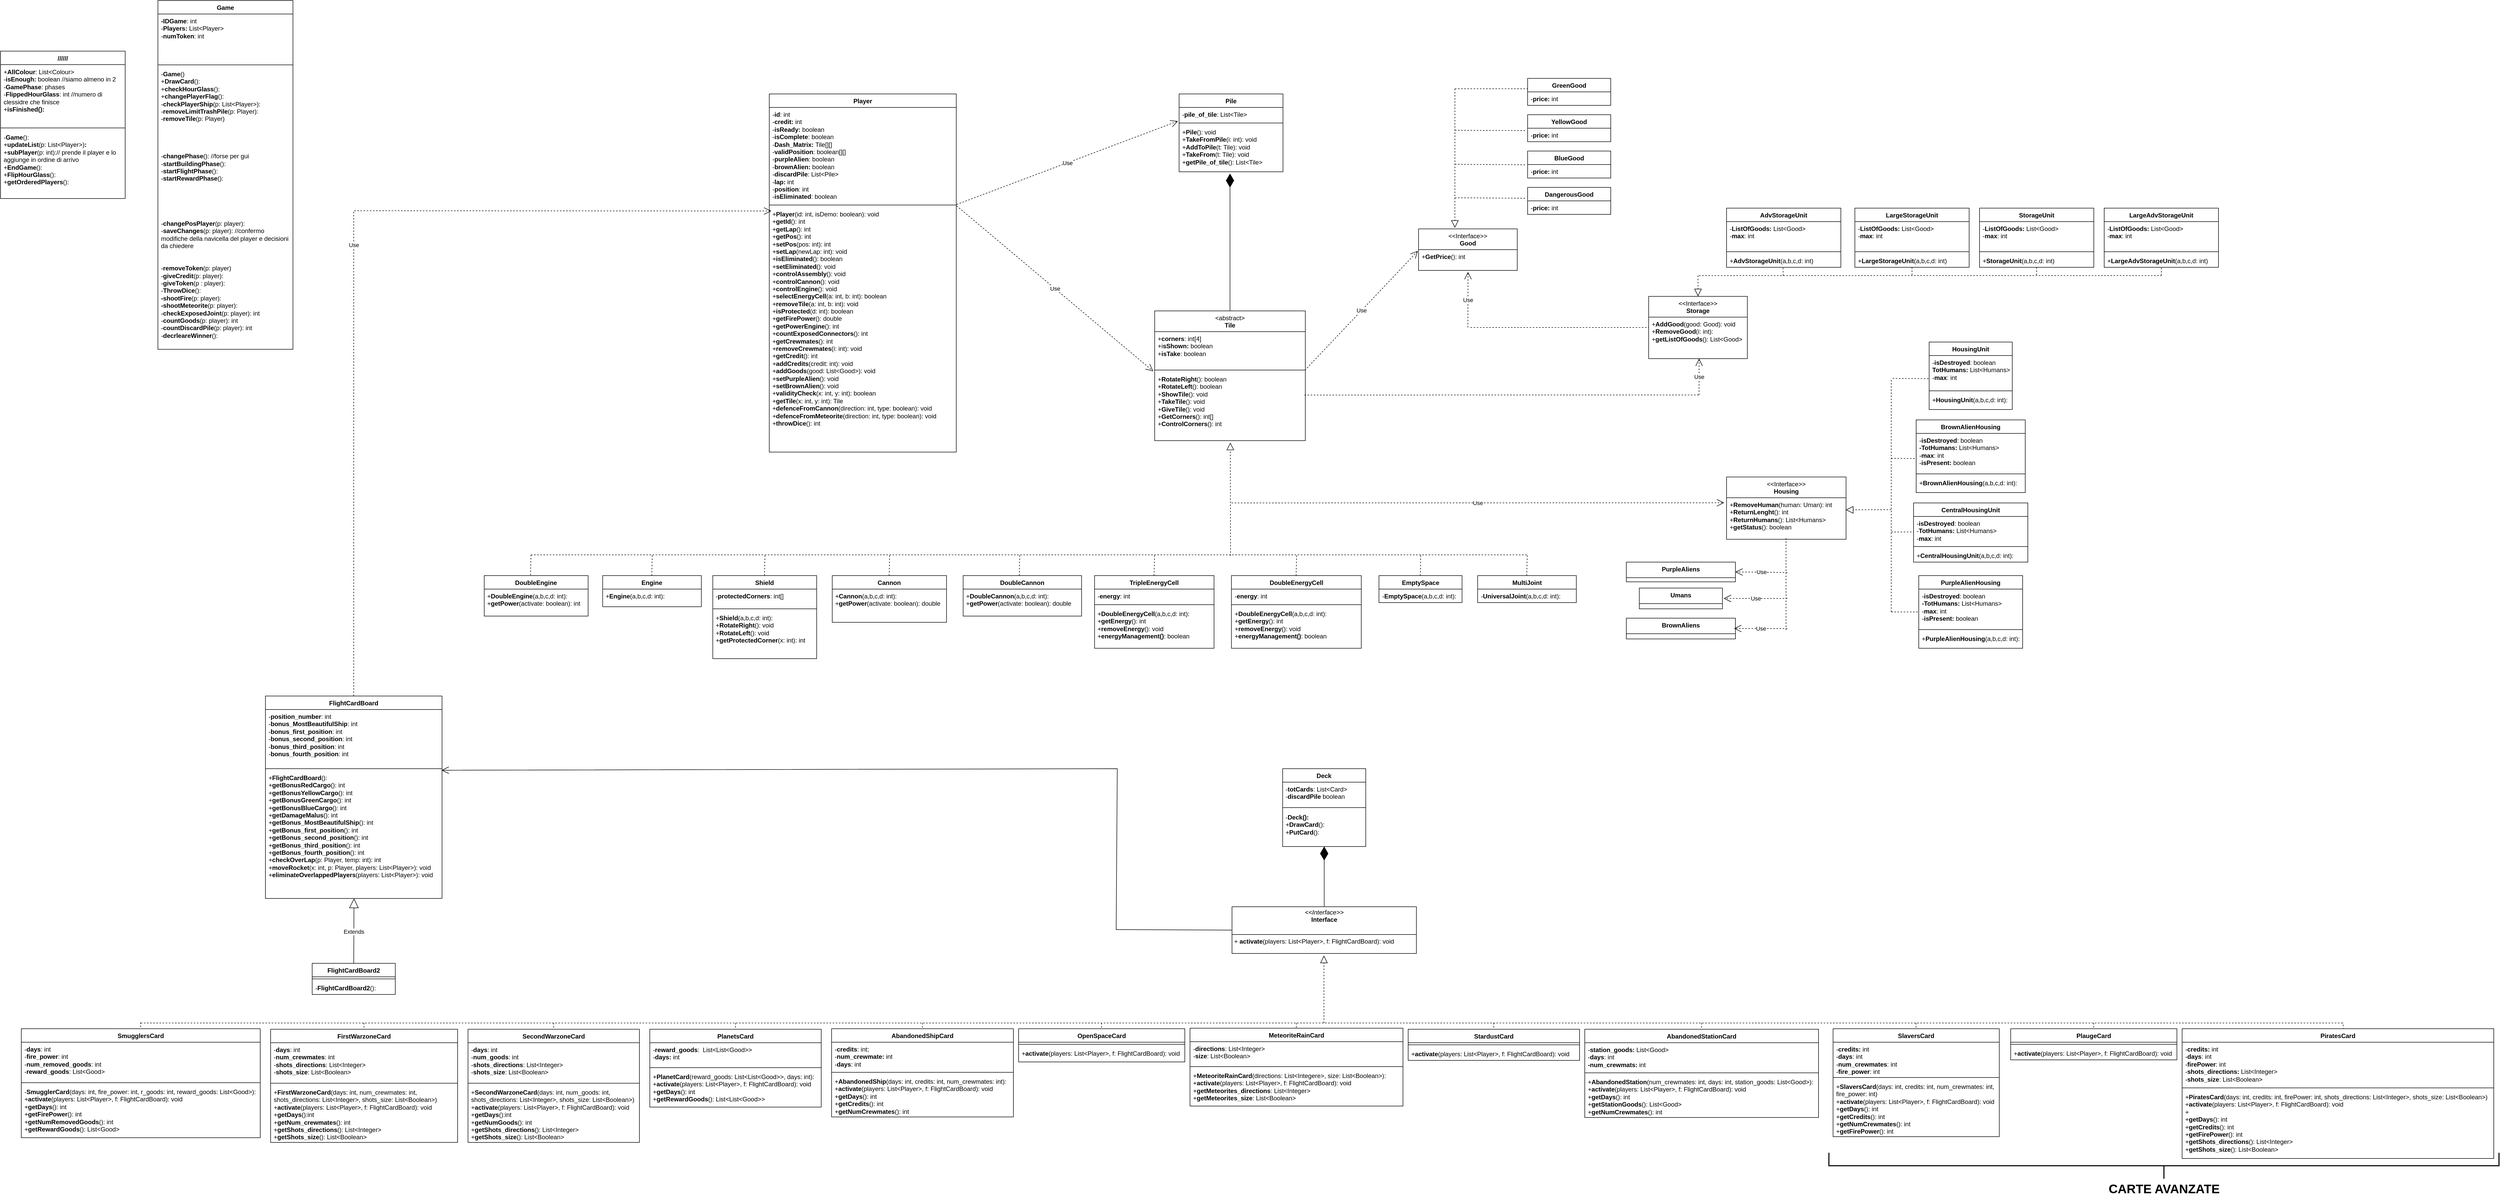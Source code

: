 <mxfile version="26.1.1">
  <diagram name="Pagina-1" id="Z89HP5UN5tn1WMKujjH4">
    <mxGraphModel dx="7795" dy="6614" grid="1" gridSize="10" guides="1" tooltips="1" connect="1" arrows="1" fold="1" page="1" pageScale="1" pageWidth="827" pageHeight="1169" math="0" shadow="0">
      <root>
        <mxCell id="0" />
        <mxCell id="1" parent="0" />
        <mxCell id="JUDwlbpP6VHwZAwFnjdI-1" value="//////" style="swimlane;fontStyle=1;align=center;verticalAlign=top;childLayout=stackLayout;horizontal=1;startSize=26;horizontalStack=0;resizeParent=1;resizeParentMax=0;resizeLast=0;collapsible=1;marginBottom=0;whiteSpace=wrap;html=1;" vertex="1" parent="1">
          <mxGeometry x="-4000" y="-3892.5" width="240" height="284" as="geometry" />
        </mxCell>
        <mxCell id="JUDwlbpP6VHwZAwFnjdI-2" value="&lt;div&gt;+&lt;b&gt;AllColour&lt;/b&gt;: List&amp;lt;Colour&amp;gt;&lt;/div&gt;&lt;div&gt;-&lt;b&gt;isEnough: &lt;/b&gt;boolean //siamo almeno in 2&lt;/div&gt;&lt;div&gt;-&lt;b&gt;GamePhase&lt;/b&gt;: phases&lt;/div&gt;&lt;div&gt;-&lt;b&gt;FlippedHourGlass&lt;/b&gt;: int //numero di clessidre che finisce&lt;/div&gt;&lt;div&gt;+&lt;b&gt;isFinished():&lt;/b&gt;&lt;/div&gt;" style="text;strokeColor=none;fillColor=none;align=left;verticalAlign=top;spacingLeft=4;spacingRight=4;overflow=hidden;rotatable=0;points=[[0,0.5],[1,0.5]];portConstraint=eastwest;whiteSpace=wrap;html=1;" vertex="1" parent="JUDwlbpP6VHwZAwFnjdI-1">
          <mxGeometry y="26" width="240" height="118" as="geometry" />
        </mxCell>
        <mxCell id="JUDwlbpP6VHwZAwFnjdI-3" value="" style="line;strokeWidth=1;fillColor=none;align=left;verticalAlign=middle;spacingTop=-1;spacingLeft=3;spacingRight=3;rotatable=0;labelPosition=right;points=[];portConstraint=eastwest;strokeColor=inherit;" vertex="1" parent="JUDwlbpP6VHwZAwFnjdI-1">
          <mxGeometry y="144" width="240" height="8" as="geometry" />
        </mxCell>
        <mxCell id="JUDwlbpP6VHwZAwFnjdI-4" value="-&lt;b&gt;Game&lt;/b&gt;():&lt;div&gt;+&lt;b&gt;updateList&lt;/b&gt;(p: List&amp;lt;Player&amp;gt;)&lt;b&gt;:&lt;/b&gt;&lt;/div&gt;&lt;div&gt;+&lt;b&gt;subPlayer&lt;/b&gt;(p: int):// prende il player e lo aggiunge in ordine di arrivo&lt;/div&gt;&lt;div&gt;+&lt;b&gt;EndGame&lt;/b&gt;():&lt;/div&gt;&lt;div&gt;+&lt;b&gt;FlipHourGlass&lt;/b&gt;():&lt;/div&gt;&lt;div&gt;+&lt;b&gt;getOrderedPlayers&lt;/b&gt;():&lt;/div&gt;" style="text;strokeColor=none;fillColor=none;align=left;verticalAlign=top;spacingLeft=4;spacingRight=4;overflow=hidden;rotatable=0;points=[[0,0.5],[1,0.5]];portConstraint=eastwest;whiteSpace=wrap;html=1;" vertex="1" parent="JUDwlbpP6VHwZAwFnjdI-1">
          <mxGeometry y="152" width="240" height="132" as="geometry" />
        </mxCell>
        <mxCell id="JUDwlbpP6VHwZAwFnjdI-5" value="Game" style="swimlane;fontStyle=1;align=center;verticalAlign=top;childLayout=stackLayout;horizontal=1;startSize=26;horizontalStack=0;resizeParent=1;resizeParentMax=0;resizeLast=0;collapsible=1;marginBottom=0;whiteSpace=wrap;html=1;" vertex="1" parent="1">
          <mxGeometry x="-3697" y="-3990" width="260" height="672" as="geometry" />
        </mxCell>
        <mxCell id="JUDwlbpP6VHwZAwFnjdI-6" value="-IDGame&lt;span style=&quot;font-weight: normal;&quot;&gt;: int&lt;/span&gt;&lt;div&gt;&lt;span style=&quot;font-weight: normal;&quot;&gt;-&lt;/span&gt;Players: &lt;span style=&quot;font-weight: normal;&quot;&gt;List&amp;lt;Player&amp;gt;&lt;/span&gt;&lt;/div&gt;&lt;div&gt;&lt;span style=&quot;font-weight: normal;&quot;&gt;-&lt;/span&gt;numToken&lt;span style=&quot;font-weight: normal;&quot;&gt;: int&lt;/span&gt;&lt;/div&gt;" style="text;strokeColor=none;fillColor=none;align=left;verticalAlign=top;spacingLeft=4;spacingRight=4;overflow=hidden;rotatable=0;points=[[0,0.5],[1,0.5]];portConstraint=eastwest;whiteSpace=wrap;html=1;fontStyle=1" vertex="1" parent="JUDwlbpP6VHwZAwFnjdI-5">
          <mxGeometry y="26" width="260" height="94" as="geometry" />
        </mxCell>
        <mxCell id="JUDwlbpP6VHwZAwFnjdI-7" value="" style="line;strokeWidth=1;fillColor=none;align=left;verticalAlign=middle;spacingTop=-1;spacingLeft=3;spacingRight=3;rotatable=0;labelPosition=right;points=[];portConstraint=eastwest;strokeColor=inherit;" vertex="1" parent="JUDwlbpP6VHwZAwFnjdI-5">
          <mxGeometry y="120" width="260" height="8" as="geometry" />
        </mxCell>
        <mxCell id="JUDwlbpP6VHwZAwFnjdI-8" value="-&lt;b&gt;Game&lt;/b&gt;()&lt;div&gt;+&lt;b&gt;DrawCard&lt;/b&gt;():&lt;/div&gt;&lt;div&gt;+&lt;b&gt;checkHourGlass&lt;/b&gt;():&amp;nbsp;&lt;/div&gt;&lt;div&gt;+&lt;b&gt;changePlayerFlag&lt;/b&gt;():&lt;/div&gt;&lt;div&gt;-&lt;b&gt;checkPlayerShip&lt;/b&gt;(p: List&amp;lt;Player&amp;gt;):&lt;/div&gt;&lt;div&gt;-&lt;b&gt;removeLimitTrashPile&lt;/b&gt;(p: Player):&lt;/div&gt;&lt;div&gt;-&lt;b&gt;removeTile&lt;/b&gt;(p: Player)&lt;/div&gt;&lt;div&gt;&lt;br&gt;&lt;/div&gt;&lt;div&gt;&lt;br&gt;&lt;/div&gt;&lt;div&gt;&lt;br&gt;&lt;/div&gt;&lt;div&gt;&lt;br&gt;&lt;/div&gt;&lt;div&gt;-&lt;b&gt;changePhase&lt;/b&gt;(): //forse per gui&lt;/div&gt;&lt;div&gt;-&lt;b&gt;startBuildingPhase&lt;/b&gt;():&lt;/div&gt;&lt;div&gt;-&lt;b&gt;startFlightPhase&lt;/b&gt;():&lt;/div&gt;&lt;div&gt;-&lt;b&gt;startRewardPhase&lt;/b&gt;():&lt;/div&gt;&lt;div&gt;&lt;br&gt;&lt;/div&gt;&lt;div&gt;&lt;br&gt;&lt;/div&gt;&lt;div&gt;&lt;br&gt;&lt;/div&gt;&lt;div&gt;&lt;br&gt;&lt;/div&gt;&lt;div&gt;&lt;br&gt;&lt;/div&gt;&lt;div&gt;-&lt;b&gt;changePosPlayer&lt;/b&gt;(p: player):&lt;/div&gt;&lt;div&gt;-&lt;b&gt;saveChanges&lt;/b&gt;(p: player): //confermo modifiche della navicella del player e decisioni&amp;nbsp;&lt;/div&gt;&lt;div&gt;&lt;span style=&quot;background-color: transparent; color: light-dark(rgb(0, 0, 0), rgb(255, 255, 255));&quot;&gt;da chiedere&lt;/span&gt;&lt;/div&gt;&lt;div&gt;&lt;br&gt;&lt;/div&gt;&lt;div&gt;&lt;br&gt;&lt;/div&gt;&lt;div&gt;-&lt;b&gt;removeToken&lt;/b&gt;(p: player)&lt;/div&gt;&lt;div&gt;-&lt;b&gt;giveCredit&lt;/b&gt;(p: player):&lt;/div&gt;&lt;div&gt;-&lt;b&gt;giveToken&lt;/b&gt;(p : player):&lt;/div&gt;&lt;div&gt;-&lt;b&gt;ThrowDice&lt;/b&gt;():&lt;/div&gt;&lt;div&gt;&lt;b&gt;-shootFire&lt;/b&gt;(p: player):&lt;/div&gt;&lt;div&gt;&lt;b&gt;-shootMeteorite&lt;/b&gt;(p: player):&lt;/div&gt;&lt;div&gt;-&lt;b&gt;checkExposedJoint&lt;/b&gt;(p: player): int&lt;/div&gt;&lt;div&gt;-&lt;b&gt;countGoods&lt;/b&gt;(p: player): int&lt;/div&gt;&lt;div&gt;-&lt;b&gt;countDiscardPile&lt;/b&gt;(p: player): int&lt;/div&gt;&lt;div&gt;-&lt;b&gt;decrleareWinner&lt;/b&gt;():&lt;/div&gt;" style="text;strokeColor=none;fillColor=none;align=left;verticalAlign=top;spacingLeft=4;spacingRight=4;overflow=hidden;rotatable=0;points=[[0,0.5],[1,0.5]];portConstraint=eastwest;whiteSpace=wrap;html=1;" vertex="1" parent="JUDwlbpP6VHwZAwFnjdI-5">
          <mxGeometry y="128" width="260" height="544" as="geometry" />
        </mxCell>
        <mxCell id="JUDwlbpP6VHwZAwFnjdI-9" value="&lt;div&gt;&lt;span style=&quot;font-weight: normal;&quot;&gt;&amp;lt;abstract&amp;gt;&lt;/span&gt;&lt;/div&gt;&lt;div&gt;Tile&lt;/div&gt;" style="swimlane;fontStyle=1;align=center;verticalAlign=top;childLayout=stackLayout;horizontal=1;startSize=40;horizontalStack=0;resizeParent=1;resizeParentMax=0;resizeLast=0;collapsible=1;marginBottom=0;whiteSpace=wrap;html=1;" vertex="1" parent="1">
          <mxGeometry x="-1778" y="-3392" width="290" height="250" as="geometry" />
        </mxCell>
        <mxCell id="JUDwlbpP6VHwZAwFnjdI-10" value="+&lt;b&gt;corners&lt;/b&gt;: int[4]&amp;nbsp;&lt;div&gt;+i&lt;b&gt;sShown: &lt;/b&gt;boolean&lt;/div&gt;&lt;div&gt;+&lt;b&gt;isTake&lt;/b&gt;: boolean&lt;/div&gt;" style="text;strokeColor=none;fillColor=none;align=left;verticalAlign=top;spacingLeft=4;spacingRight=4;overflow=hidden;rotatable=0;points=[[0,0.5],[1,0.5]];portConstraint=eastwest;whiteSpace=wrap;html=1;" vertex="1" parent="JUDwlbpP6VHwZAwFnjdI-9">
          <mxGeometry y="40" width="290" height="70" as="geometry" />
        </mxCell>
        <mxCell id="JUDwlbpP6VHwZAwFnjdI-11" value="" style="line;strokeWidth=1;fillColor=none;align=left;verticalAlign=middle;spacingTop=-1;spacingLeft=3;spacingRight=3;rotatable=0;labelPosition=right;points=[];portConstraint=eastwest;strokeColor=inherit;" vertex="1" parent="JUDwlbpP6VHwZAwFnjdI-9">
          <mxGeometry y="110" width="290" height="8" as="geometry" />
        </mxCell>
        <mxCell id="JUDwlbpP6VHwZAwFnjdI-12" value="&lt;div&gt;+&lt;b&gt;RotateRight&lt;/b&gt;(): boolean&lt;/div&gt;&lt;div&gt;+&lt;b&gt;RotateLeft&lt;/b&gt;(): boolean&lt;/div&gt;&lt;div&gt;+&lt;b&gt;ShowTile&lt;/b&gt;(): void&amp;nbsp;&amp;nbsp;&lt;/div&gt;&lt;div&gt;+&lt;b&gt;TakeTile&lt;/b&gt;(): void&lt;/div&gt;&lt;div&gt;+&lt;b&gt;GiveTile&lt;/b&gt;(): void&lt;/div&gt;&lt;div&gt;+&lt;b&gt;GetCorners&lt;/b&gt;(): int[]&lt;/div&gt;&lt;div&gt;+&lt;b&gt;ControlCorners&lt;/b&gt;(): int&lt;/div&gt;" style="text;strokeColor=none;fillColor=none;align=left;verticalAlign=top;spacingLeft=4;spacingRight=4;overflow=hidden;rotatable=0;points=[[0,0.5],[1,0.5]];portConstraint=eastwest;whiteSpace=wrap;html=1;" vertex="1" parent="JUDwlbpP6VHwZAwFnjdI-9">
          <mxGeometry y="118" width="290" height="132" as="geometry" />
        </mxCell>
        <mxCell id="JUDwlbpP6VHwZAwFnjdI-13" value="Umans" style="swimlane;fontStyle=1;align=center;verticalAlign=top;childLayout=stackLayout;horizontal=1;startSize=30;horizontalStack=0;resizeParent=1;resizeParentMax=0;resizeLast=0;collapsible=1;marginBottom=0;whiteSpace=wrap;html=1;" vertex="1" parent="1">
          <mxGeometry x="-845" y="-2858" width="160" height="40" as="geometry" />
        </mxCell>
        <mxCell id="JUDwlbpP6VHwZAwFnjdI-14" value="BrownAliens" style="swimlane;fontStyle=1;align=center;verticalAlign=top;childLayout=stackLayout;horizontal=1;startSize=30;horizontalStack=0;resizeParent=1;resizeParentMax=0;resizeLast=0;collapsible=1;marginBottom=0;whiteSpace=wrap;html=1;" vertex="1" parent="1">
          <mxGeometry x="-870" y="-2800" width="210" height="40" as="geometry" />
        </mxCell>
        <mxCell id="JUDwlbpP6VHwZAwFnjdI-15" value="&lt;div&gt;&lt;span style=&quot;color: rgba(0, 0, 0, 0); font-family: monospace; font-size: 0px; text-wrap-mode: nowrap; background-color: transparent;&quot;&gt;&lt;br&gt;&lt;/span&gt;&lt;/div&gt;" style="text;strokeColor=none;fillColor=none;align=left;verticalAlign=top;spacingLeft=4;spacingRight=4;overflow=hidden;rotatable=0;points=[[0,0.5],[1,0.5]];portConstraint=eastwest;whiteSpace=wrap;html=1;" vertex="1" parent="JUDwlbpP6VHwZAwFnjdI-14">
          <mxGeometry y="30" width="210" height="10" as="geometry" />
        </mxCell>
        <mxCell id="JUDwlbpP6VHwZAwFnjdI-16" value="HousingUnit" style="swimlane;fontStyle=1;align=center;verticalAlign=top;childLayout=stackLayout;horizontal=1;startSize=26;horizontalStack=0;resizeParent=1;resizeParentMax=0;resizeLast=0;collapsible=1;marginBottom=0;whiteSpace=wrap;html=1;" vertex="1" parent="1">
          <mxGeometry x="-287" y="-3332" width="160" height="130" as="geometry" />
        </mxCell>
        <mxCell id="JUDwlbpP6VHwZAwFnjdI-17" value="-&lt;b&gt;isDestroyed&lt;/b&gt;: boolean&lt;div&gt;&lt;b&gt;TotHumans:&amp;nbsp;&lt;/b&gt;List&amp;lt;Humans&amp;gt;&lt;/div&gt;&lt;div&gt;-&lt;b&gt;max&lt;/b&gt;: int&lt;/div&gt;" style="text;strokeColor=none;fillColor=none;align=left;verticalAlign=top;spacingLeft=4;spacingRight=4;overflow=hidden;rotatable=0;points=[[0,0.5],[1,0.5]];portConstraint=eastwest;whiteSpace=wrap;html=1;" vertex="1" parent="JUDwlbpP6VHwZAwFnjdI-16">
          <mxGeometry y="26" width="160" height="64" as="geometry" />
        </mxCell>
        <mxCell id="JUDwlbpP6VHwZAwFnjdI-18" value="" style="line;strokeWidth=1;fillColor=none;align=left;verticalAlign=middle;spacingTop=-1;spacingLeft=3;spacingRight=3;rotatable=0;labelPosition=right;points=[];portConstraint=eastwest;strokeColor=inherit;" vertex="1" parent="JUDwlbpP6VHwZAwFnjdI-16">
          <mxGeometry y="90" width="160" height="8" as="geometry" />
        </mxCell>
        <mxCell id="JUDwlbpP6VHwZAwFnjdI-19" value="+&lt;b&gt;HousingUnit&lt;/b&gt;(&lt;span style=&quot;text-align: center;&quot;&gt;a,b,c,d: int&lt;/span&gt;):" style="text;strokeColor=none;fillColor=none;align=left;verticalAlign=top;spacingLeft=4;spacingRight=4;overflow=hidden;rotatable=0;points=[[0,0.5],[1,0.5]];portConstraint=eastwest;whiteSpace=wrap;html=1;" vertex="1" parent="JUDwlbpP6VHwZAwFnjdI-16">
          <mxGeometry y="98" width="160" height="32" as="geometry" />
        </mxCell>
        <mxCell id="JUDwlbpP6VHwZAwFnjdI-20" value="CentralHousingUnit" style="swimlane;fontStyle=1;align=center;verticalAlign=top;childLayout=stackLayout;horizontal=1;startSize=26;horizontalStack=0;resizeParent=1;resizeParentMax=0;resizeLast=0;collapsible=1;marginBottom=0;whiteSpace=wrap;html=1;" vertex="1" parent="1">
          <mxGeometry x="-317" y="-3022" width="220" height="114" as="geometry" />
        </mxCell>
        <mxCell id="JUDwlbpP6VHwZAwFnjdI-21" value="-&lt;b&gt;isDestroyed&lt;/b&gt;: boolean&lt;div&gt;-&lt;b&gt;TotHumans: &lt;/b&gt;List&amp;lt;Humans&amp;gt;&lt;/div&gt;&lt;div&gt;-&lt;b&gt;max&lt;/b&gt;: int&lt;/div&gt;" style="text;strokeColor=none;fillColor=none;align=left;verticalAlign=top;spacingLeft=4;spacingRight=4;overflow=hidden;rotatable=0;points=[[0,0.5],[1,0.5]];portConstraint=eastwest;whiteSpace=wrap;html=1;" vertex="1" parent="JUDwlbpP6VHwZAwFnjdI-20">
          <mxGeometry y="26" width="220" height="54" as="geometry" />
        </mxCell>
        <mxCell id="JUDwlbpP6VHwZAwFnjdI-22" value="" style="line;strokeWidth=1;fillColor=none;align=left;verticalAlign=middle;spacingTop=-1;spacingLeft=3;spacingRight=3;rotatable=0;labelPosition=right;points=[];portConstraint=eastwest;strokeColor=inherit;" vertex="1" parent="JUDwlbpP6VHwZAwFnjdI-20">
          <mxGeometry y="80" width="220" height="8" as="geometry" />
        </mxCell>
        <mxCell id="JUDwlbpP6VHwZAwFnjdI-23" value="+&lt;b&gt;CentralHousingUnit&lt;/b&gt;(&lt;span style=&quot;text-align: center;&quot;&gt;a,b,c,d: int&lt;/span&gt;):" style="text;strokeColor=none;fillColor=none;align=left;verticalAlign=top;spacingLeft=4;spacingRight=4;overflow=hidden;rotatable=0;points=[[0,0.5],[1,0.5]];portConstraint=eastwest;whiteSpace=wrap;html=1;" vertex="1" parent="JUDwlbpP6VHwZAwFnjdI-20">
          <mxGeometry y="88" width="220" height="26" as="geometry" />
        </mxCell>
        <mxCell id="JUDwlbpP6VHwZAwFnjdI-24" value="PurpleAlienHousing" style="swimlane;fontStyle=1;align=center;verticalAlign=top;childLayout=stackLayout;horizontal=1;startSize=26;horizontalStack=0;resizeParent=1;resizeParentMax=0;resizeLast=0;collapsible=1;marginBottom=0;whiteSpace=wrap;html=1;" vertex="1" parent="1">
          <mxGeometry x="-307" y="-2882" width="200" height="140" as="geometry" />
        </mxCell>
        <mxCell id="JUDwlbpP6VHwZAwFnjdI-25" value="-&lt;b&gt;isDestroyed&lt;/b&gt;: boolean&lt;div&gt;&lt;b&gt;-TotHumans:&amp;nbsp;&lt;/b&gt;List&amp;lt;Humans&amp;gt;&lt;/div&gt;&lt;div&gt;-&lt;b&gt;max&lt;/b&gt;: int&lt;/div&gt;&lt;div&gt;-&lt;b&gt;isPresent:&amp;nbsp;&lt;/b&gt;boolean&lt;/div&gt;" style="text;strokeColor=none;fillColor=none;align=left;verticalAlign=top;spacingLeft=4;spacingRight=4;overflow=hidden;rotatable=0;points=[[0,0.5],[1,0.5]];portConstraint=eastwest;whiteSpace=wrap;html=1;" vertex="1" parent="JUDwlbpP6VHwZAwFnjdI-24">
          <mxGeometry y="26" width="200" height="74" as="geometry" />
        </mxCell>
        <mxCell id="JUDwlbpP6VHwZAwFnjdI-26" value="" style="line;strokeWidth=1;fillColor=none;align=left;verticalAlign=middle;spacingTop=-1;spacingLeft=3;spacingRight=3;rotatable=0;labelPosition=right;points=[];portConstraint=eastwest;strokeColor=inherit;" vertex="1" parent="JUDwlbpP6VHwZAwFnjdI-24">
          <mxGeometry y="100" width="200" height="8" as="geometry" />
        </mxCell>
        <mxCell id="JUDwlbpP6VHwZAwFnjdI-27" value="+&lt;b&gt;PurpleAlienHousing&lt;/b&gt;(&lt;span style=&quot;text-align: center;&quot;&gt;a,b,c,d: int&lt;/span&gt;):&lt;div&gt;&lt;span style=&quot;background-color: transparent; color: light-dark(rgb(0, 0, 0), rgb(255, 255, 255));&quot;&gt;&amp;nbsp;&lt;/span&gt;&lt;span style=&quot;background-color: transparent; text-wrap-mode: nowrap; color: rgba(0, 0, 0, 0); font-family: monospace; font-size: 0px;&quot;&gt;%3CmxGraphModel%3E%3Croot%3E%3CmxCell%20id%3D%220%22%2F%3E%3CmxCell%20id%3D%221%22%20parent%3D%220%22%2F%3E%3CmxCell%20id%3D%222%22%20value%3D%22AlienHousing%22%20style%3D%22swimlane%3BfontStyle%3D1%3Balign%3Dcenter%3BverticalAlign%3Dtop%3BchildLayout%3DstackLayout%3Bhorizontal%3D1%3BstartSize%3D26%3BhorizontalStack%3D0%3BresizeParent%3D1%3BresizeParentMax%3D0%3BresizeLast%3D0%3Bcollapsible%3D1%3BmarginBottom%3D0%3BwhiteSpace%3Dwrap%3Bhtml%3D1%3B%22%20vertex%3D%221%22%20parent%3D%221%22%3E%3CmxGeometry%20x%3D%22430%22%20y%3D%22286%22%20width%3D%22160%22%20height%3D%2286%22%20as%3D%22geometry%22%2F%3E%3C%2FmxCell%3E%3CmxCell%20id%3D%223%22%20value%3D%22-%22%20style%3D%22text%3BstrokeColor%3Dnone%3BfillColor%3Dnone%3Balign%3Dleft%3BverticalAlign%3Dtop%3BspacingLeft%3D4%3BspacingRight%3D4%3Boverflow%3Dhidden%3Brotatable%3D0%3Bpoints%3D%5B%5B0%2C0.5%5D%2C%5B1%2C0.5%5D%5D%3BportConstraint%3Deastwest%3BwhiteSpace%3Dwrap%3Bhtml%3D1%3B%22%20vertex%3D%221%22%20parent%3D%222%22%3E%3CmxGeometry%20y%3D%2226%22%20width%3D%22160%22%20height%3D%2226%22%20as%3D%22geometry%22%2F%3E%3C%2FmxCell%3E%3CmxCell%20id%3D%224%22%20value%3D%22%22%20style%3D%22line%3BstrokeWidth%3D1%3BfillColor%3Dnone%3Balign%3Dleft%3BverticalAlign%3Dmiddle%3BspacingTop%3D-1%3BspacingLeft%3D3%3BspacingRight%3D3%3Brotatable%3D0%3BlabelPosition%3Dright%3Bpoints%3D%5B%5D%3BportConstraint%3Deastwest%3BstrokeColor%3Dinherit%3B%22%20vertex%3D%221%22%20parent%3D%222%22%3E%3CmxGeometry%20y%3D%2252%22%20width%3D%22160%22%20height%3D%228%22%20as%3D%22geometry%22%2F%3E%3C%2FmxCell%3E%3CmxCell%20id%3D%225%22%20value%3D%22-%26lt%3Bb%26gt%3BAlienHousing%26lt%3B%2Fb%26gt%3B()%3A%22%20style%3D%22text%3BstrokeColor%3Dnone%3BfillColor%3Dnone%3Balign%3Dleft%3BverticalAlign%3Dtop%3BspacingLeft%3D4%3BspacingRight%3D4%3Boverflow%3Dhidden%3Brotatable%3D0%3Bpoints%3D%5B%5B0%2C0.5%5D%2C%5B1%2C0.5%5D%5D%3BportConstraint%3Deastwest%3BwhiteSpace%3Dwrap%3Bhtml%3D1%3B%22%20vertex%3D%221%22%20parent%3D%222%22%3E%3CmxGeometry%20y%3D%2260%22%20width%3D%22160%22%20height%3D%2226%22%20as%3D%22geometry%22%2F%3E%3C%2FmxCell%3E%3C%2Froot%3E%3C%2FmxGraphModel%3E&lt;/span&gt;&lt;/div&gt;" style="text;strokeColor=none;fillColor=none;align=left;verticalAlign=top;spacingLeft=4;spacingRight=4;overflow=hidden;rotatable=0;points=[[0,0.5],[1,0.5]];portConstraint=eastwest;whiteSpace=wrap;html=1;" vertex="1" parent="JUDwlbpP6VHwZAwFnjdI-24">
          <mxGeometry y="108" width="200" height="32" as="geometry" />
        </mxCell>
        <mxCell id="JUDwlbpP6VHwZAwFnjdI-28" value="Engine" style="swimlane;fontStyle=1;align=center;verticalAlign=top;childLayout=stackLayout;horizontal=1;startSize=26;horizontalStack=0;resizeParent=1;resizeParentMax=0;resizeLast=0;collapsible=1;marginBottom=0;whiteSpace=wrap;html=1;" vertex="1" parent="1">
          <mxGeometry x="-2840.75" y="-2882" width="190" height="60" as="geometry" />
        </mxCell>
        <mxCell id="JUDwlbpP6VHwZAwFnjdI-29" value="+&lt;b&gt;Engine&lt;/b&gt;(&lt;span style=&quot;text-align: center;&quot;&gt;a,b,c,d: int&lt;/span&gt;):&lt;div&gt;&lt;br&gt;&lt;/div&gt;&lt;div&gt;&lt;br&gt;&lt;/div&gt;" style="text;strokeColor=none;fillColor=none;align=left;verticalAlign=top;spacingLeft=4;spacingRight=4;overflow=hidden;rotatable=0;points=[[0,0.5],[1,0.5]];portConstraint=eastwest;whiteSpace=wrap;html=1;" vertex="1" parent="JUDwlbpP6VHwZAwFnjdI-28">
          <mxGeometry y="26" width="190" height="34" as="geometry" />
        </mxCell>
        <mxCell id="JUDwlbpP6VHwZAwFnjdI-30" value="DoubleEngine" style="swimlane;fontStyle=1;align=center;verticalAlign=top;childLayout=stackLayout;horizontal=1;startSize=26;horizontalStack=0;resizeParent=1;resizeParentMax=0;resizeLast=0;collapsible=1;marginBottom=0;whiteSpace=wrap;html=1;" vertex="1" parent="1">
          <mxGeometry x="-3068.75" y="-2882" width="200" height="78" as="geometry" />
        </mxCell>
        <mxCell id="JUDwlbpP6VHwZAwFnjdI-31" value="+&lt;b&gt;DoubleEngine&lt;/b&gt;(&lt;span style=&quot;text-align: center;&quot;&gt;a,b,c,d: int&lt;/span&gt;):&lt;div&gt;+&lt;b&gt;getPower&lt;/b&gt;(&lt;span style=&quot;background-color: transparent; color: light-dark(rgb(0, 0, 0), rgb(255, 255, 255));&quot;&gt;activate: boolean&lt;/span&gt;&lt;span style=&quot;background-color: transparent; color: light-dark(rgb(0, 0, 0), rgb(255, 255, 255));&quot;&gt;): int&lt;/span&gt;&lt;/div&gt;&lt;div&gt;&lt;br&gt;&lt;/div&gt;" style="text;strokeColor=none;fillColor=none;align=left;verticalAlign=top;spacingLeft=4;spacingRight=4;overflow=hidden;rotatable=0;points=[[0,0.5],[1,0.5]];portConstraint=eastwest;whiteSpace=wrap;html=1;" vertex="1" parent="JUDwlbpP6VHwZAwFnjdI-30">
          <mxGeometry y="26" width="200" height="52" as="geometry" />
        </mxCell>
        <mxCell id="JUDwlbpP6VHwZAwFnjdI-32" value="Cannon" style="swimlane;fontStyle=1;align=center;verticalAlign=top;childLayout=stackLayout;horizontal=1;startSize=26;horizontalStack=0;resizeParent=1;resizeParentMax=0;resizeLast=0;collapsible=1;marginBottom=0;whiteSpace=wrap;html=1;" vertex="1" parent="1">
          <mxGeometry x="-2398.75" y="-2882" width="220" height="90" as="geometry" />
        </mxCell>
        <mxCell id="JUDwlbpP6VHwZAwFnjdI-33" value="+&lt;b&gt;Cannon&lt;/b&gt;(&lt;span style=&quot;text-align: center;&quot;&gt;a,b,c,d: int&lt;/span&gt;):&lt;div&gt;+&lt;b&gt;getPower&lt;/b&gt;(activate: boolean): double&lt;/div&gt;&lt;div&gt;&lt;div&gt;&lt;br&gt;&lt;/div&gt;&lt;/div&gt;" style="text;strokeColor=none;fillColor=none;align=left;verticalAlign=top;spacingLeft=4;spacingRight=4;overflow=hidden;rotatable=0;points=[[0,0.5],[1,0.5]];portConstraint=eastwest;whiteSpace=wrap;html=1;" vertex="1" parent="JUDwlbpP6VHwZAwFnjdI-32">
          <mxGeometry y="26" width="220" height="64" as="geometry" />
        </mxCell>
        <mxCell id="JUDwlbpP6VHwZAwFnjdI-34" value="DoubleCannon" style="swimlane;fontStyle=1;align=center;verticalAlign=top;childLayout=stackLayout;horizontal=1;startSize=26;horizontalStack=0;resizeParent=1;resizeParentMax=0;resizeLast=0;collapsible=1;marginBottom=0;whiteSpace=wrap;html=1;" vertex="1" parent="1">
          <mxGeometry x="-2146.75" y="-2882" width="228" height="78" as="geometry" />
        </mxCell>
        <mxCell id="JUDwlbpP6VHwZAwFnjdI-35" value="+&lt;b&gt;DoubleCannon&lt;/b&gt;(&lt;span style=&quot;text-align: center;&quot;&gt;a,b,c,d: int&lt;/span&gt;):&lt;div&gt;+&lt;b&gt;getPower&lt;/b&gt;(activate: boolean): double&lt;/div&gt;" style="text;strokeColor=none;fillColor=none;align=left;verticalAlign=top;spacingLeft=4;spacingRight=4;overflow=hidden;rotatable=0;points=[[0,0.5],[1,0.5]];portConstraint=eastwest;whiteSpace=wrap;html=1;" vertex="1" parent="JUDwlbpP6VHwZAwFnjdI-34">
          <mxGeometry y="26" width="228" height="52" as="geometry" />
        </mxCell>
        <mxCell id="JUDwlbpP6VHwZAwFnjdI-36" value="Shield" style="swimlane;fontStyle=1;align=center;verticalAlign=top;childLayout=stackLayout;horizontal=1;startSize=26;horizontalStack=0;resizeParent=1;resizeParentMax=0;resizeLast=0;collapsible=1;marginBottom=0;whiteSpace=wrap;html=1;" vertex="1" parent="1">
          <mxGeometry x="-2628.75" y="-2882" width="200" height="160" as="geometry" />
        </mxCell>
        <mxCell id="JUDwlbpP6VHwZAwFnjdI-37" value="-&lt;b&gt;protectedCorners&lt;/b&gt;: int[]" style="text;strokeColor=none;fillColor=none;align=left;verticalAlign=top;spacingLeft=4;spacingRight=4;overflow=hidden;rotatable=0;points=[[0,0.5],[1,0.5]];portConstraint=eastwest;whiteSpace=wrap;html=1;" vertex="1" parent="JUDwlbpP6VHwZAwFnjdI-36">
          <mxGeometry y="26" width="200" height="34" as="geometry" />
        </mxCell>
        <mxCell id="JUDwlbpP6VHwZAwFnjdI-38" value="" style="line;strokeWidth=1;fillColor=none;align=left;verticalAlign=middle;spacingTop=-1;spacingLeft=3;spacingRight=3;rotatable=0;labelPosition=right;points=[];portConstraint=eastwest;strokeColor=inherit;" vertex="1" parent="JUDwlbpP6VHwZAwFnjdI-36">
          <mxGeometry y="60" width="200" height="8" as="geometry" />
        </mxCell>
        <mxCell id="JUDwlbpP6VHwZAwFnjdI-39" value="+&lt;b&gt;Shield&lt;/b&gt;(&lt;span style=&quot;text-align: center;&quot;&gt;a,b,c,d: int&lt;/span&gt;):&lt;div&gt;+&lt;b&gt;RotateRight&lt;/b&gt;(): void&lt;/div&gt;&lt;div&gt;+&lt;b&gt;RotateLeft&lt;/b&gt;(): void&lt;/div&gt;&lt;div&gt;+&lt;b&gt;getProtectedCorner&lt;/b&gt;(x: int): int&lt;/div&gt;" style="text;strokeColor=none;fillColor=none;align=left;verticalAlign=top;spacingLeft=4;spacingRight=4;overflow=hidden;rotatable=0;points=[[0,0.5],[1,0.5]];portConstraint=eastwest;whiteSpace=wrap;html=1;" vertex="1" parent="JUDwlbpP6VHwZAwFnjdI-36">
          <mxGeometry y="68" width="200" height="92" as="geometry" />
        </mxCell>
        <mxCell id="JUDwlbpP6VHwZAwFnjdI-40" value="MultiJoint" style="swimlane;fontStyle=1;align=center;verticalAlign=top;childLayout=stackLayout;horizontal=1;startSize=26;horizontalStack=0;resizeParent=1;resizeParentMax=0;resizeLast=0;collapsible=1;marginBottom=0;whiteSpace=wrap;html=1;" vertex="1" parent="1">
          <mxGeometry x="-1156.25" y="-2882" width="190" height="52" as="geometry" />
        </mxCell>
        <mxCell id="JUDwlbpP6VHwZAwFnjdI-41" value="-&lt;b&gt;UniversalJoint&lt;/b&gt;(&lt;span style=&quot;text-align: center;&quot;&gt;a,b,c,d: int&lt;/span&gt;):" style="text;strokeColor=none;fillColor=none;align=left;verticalAlign=top;spacingLeft=4;spacingRight=4;overflow=hidden;rotatable=0;points=[[0,0.5],[1,0.5]];portConstraint=eastwest;whiteSpace=wrap;html=1;" vertex="1" parent="JUDwlbpP6VHwZAwFnjdI-40">
          <mxGeometry y="26" width="190" height="26" as="geometry" />
        </mxCell>
        <mxCell id="JUDwlbpP6VHwZAwFnjdI-42" value="PurpleAliens" style="swimlane;fontStyle=1;align=center;verticalAlign=top;childLayout=stackLayout;horizontal=1;startSize=30;horizontalStack=0;resizeParent=1;resizeParentMax=0;resizeLast=0;collapsible=1;marginBottom=0;whiteSpace=wrap;html=1;" vertex="1" parent="1">
          <mxGeometry x="-870" y="-2908" width="210" height="38" as="geometry" />
        </mxCell>
        <mxCell id="JUDwlbpP6VHwZAwFnjdI-43" value="BrownAlienHousing" style="swimlane;fontStyle=1;align=center;verticalAlign=top;childLayout=stackLayout;horizontal=1;startSize=26;horizontalStack=0;resizeParent=1;resizeParentMax=0;resizeLast=0;collapsible=1;marginBottom=0;whiteSpace=wrap;html=1;" vertex="1" parent="1">
          <mxGeometry x="-312" y="-3182" width="210" height="140" as="geometry" />
        </mxCell>
        <mxCell id="JUDwlbpP6VHwZAwFnjdI-44" value="-&lt;b&gt;isDestroyed&lt;/b&gt;: boolean&lt;div&gt;&lt;b&gt;-TotHumans:&amp;nbsp;&lt;/b&gt;List&amp;lt;Humans&amp;gt;&lt;/div&gt;&lt;div&gt;-&lt;b&gt;max&lt;/b&gt;: int&lt;/div&gt;&lt;div&gt;&lt;div&gt;-&lt;b&gt;isPresent:&amp;nbsp;&lt;/b&gt;boolean&lt;/div&gt;&lt;/div&gt;" style="text;strokeColor=none;fillColor=none;align=left;verticalAlign=top;spacingLeft=4;spacingRight=4;overflow=hidden;rotatable=0;points=[[0,0.5],[1,0.5]];portConstraint=eastwest;whiteSpace=wrap;html=1;" vertex="1" parent="JUDwlbpP6VHwZAwFnjdI-43">
          <mxGeometry y="26" width="210" height="74" as="geometry" />
        </mxCell>
        <mxCell id="JUDwlbpP6VHwZAwFnjdI-45" value="" style="line;strokeWidth=1;fillColor=none;align=left;verticalAlign=middle;spacingTop=-1;spacingLeft=3;spacingRight=3;rotatable=0;labelPosition=right;points=[];portConstraint=eastwest;strokeColor=inherit;" vertex="1" parent="JUDwlbpP6VHwZAwFnjdI-43">
          <mxGeometry y="100" width="210" height="8" as="geometry" />
        </mxCell>
        <mxCell id="JUDwlbpP6VHwZAwFnjdI-46" value="&lt;div style=&quot;text-align: left;&quot;&gt;&lt;span style=&quot;background-color: transparent; color: light-dark(rgb(0, 0, 0), rgb(255, 255, 255)); text-align: center;&quot;&gt;+&lt;/span&gt;&lt;span style=&quot;background-color: transparent; color: light-dark(rgb(0, 0, 0), rgb(255, 255, 255)); font-weight: 700; text-align: center;&quot;&gt;BrownAlienHousing&lt;/span&gt;&lt;span style=&quot;background-color: transparent; color: light-dark(rgb(0, 0, 0), rgb(255, 255, 255));&quot;&gt;(&lt;/span&gt;&lt;span style=&quot;text-align: center; background-color: transparent; color: light-dark(rgb(0, 0, 0), rgb(255, 255, 255));&quot;&gt;a,b,c,d: int&lt;/span&gt;&lt;span style=&quot;background-color: transparent; color: light-dark(rgb(0, 0, 0), rgb(255, 255, 255));&quot;&gt;):&lt;/span&gt;&lt;/div&gt;&lt;div&gt;&lt;br&gt;&lt;/div&gt;" style="text;strokeColor=none;fillColor=none;align=left;verticalAlign=top;spacingLeft=4;spacingRight=4;overflow=hidden;rotatable=0;points=[[0,0.5],[1,0.5]];portConstraint=eastwest;whiteSpace=wrap;html=1;" vertex="1" parent="JUDwlbpP6VHwZAwFnjdI-43">
          <mxGeometry y="108" width="210" height="32" as="geometry" />
        </mxCell>
        <mxCell id="JUDwlbpP6VHwZAwFnjdI-47" value="DoubleEnergyCell" style="swimlane;fontStyle=1;align=center;verticalAlign=top;childLayout=stackLayout;horizontal=1;startSize=26;horizontalStack=0;resizeParent=1;resizeParentMax=0;resizeLast=0;collapsible=1;marginBottom=0;whiteSpace=wrap;html=1;" vertex="1" parent="1">
          <mxGeometry x="-1630.25" y="-2882" width="250" height="140" as="geometry" />
        </mxCell>
        <mxCell id="JUDwlbpP6VHwZAwFnjdI-48" value="-&lt;b&gt;energy&lt;/b&gt;: int" style="text;strokeColor=none;fillColor=none;align=left;verticalAlign=top;spacingLeft=4;spacingRight=4;overflow=hidden;rotatable=0;points=[[0,0.5],[1,0.5]];portConstraint=eastwest;whiteSpace=wrap;html=1;" vertex="1" parent="JUDwlbpP6VHwZAwFnjdI-47">
          <mxGeometry y="26" width="250" height="26" as="geometry" />
        </mxCell>
        <mxCell id="JUDwlbpP6VHwZAwFnjdI-49" value="" style="line;strokeWidth=1;fillColor=none;align=left;verticalAlign=middle;spacingTop=-1;spacingLeft=3;spacingRight=3;rotatable=0;labelPosition=right;points=[];portConstraint=eastwest;strokeColor=inherit;" vertex="1" parent="JUDwlbpP6VHwZAwFnjdI-47">
          <mxGeometry y="52" width="250" height="8" as="geometry" />
        </mxCell>
        <mxCell id="JUDwlbpP6VHwZAwFnjdI-50" value="+&lt;b&gt;Double&lt;/b&gt;&lt;span style=&quot;font-weight: 700; text-align: center;&quot;&gt;EnergyCell&lt;/span&gt;&lt;span style=&quot;text-align: center;&quot;&gt;(&lt;/span&gt;&lt;span style=&quot;text-align: center;&quot;&gt;a,b,c,d: int&lt;/span&gt;&lt;span style=&quot;text-align: center;&quot;&gt;):&lt;/span&gt;&lt;div&gt;+&lt;b&gt;getEnergy&lt;/b&gt;(): int&lt;/div&gt;&lt;div&gt;+&lt;b&gt;removeEnergy&lt;/b&gt;(): void&lt;/div&gt;&lt;div&gt;+&lt;b&gt;energyManagement()&lt;/b&gt;: boolean&amp;nbsp;&lt;/div&gt;" style="text;strokeColor=none;fillColor=none;align=left;verticalAlign=top;spacingLeft=4;spacingRight=4;overflow=hidden;rotatable=0;points=[[0,0.5],[1,0.5]];portConstraint=eastwest;whiteSpace=wrap;html=1;" vertex="1" parent="JUDwlbpP6VHwZAwFnjdI-47">
          <mxGeometry y="60" width="250" height="80" as="geometry" />
        </mxCell>
        <mxCell id="JUDwlbpP6VHwZAwFnjdI-51" value="TripleEnergyCell" style="swimlane;fontStyle=1;align=center;verticalAlign=top;childLayout=stackLayout;horizontal=1;startSize=26;horizontalStack=0;resizeParent=1;resizeParentMax=0;resizeLast=0;collapsible=1;marginBottom=0;whiteSpace=wrap;html=1;" vertex="1" parent="1">
          <mxGeometry x="-1893.75" y="-2882" width="230" height="140" as="geometry" />
        </mxCell>
        <mxCell id="JUDwlbpP6VHwZAwFnjdI-52" value="-&lt;b&gt;energy&lt;/b&gt;: int" style="text;strokeColor=none;fillColor=none;align=left;verticalAlign=top;spacingLeft=4;spacingRight=4;overflow=hidden;rotatable=0;points=[[0,0.5],[1,0.5]];portConstraint=eastwest;whiteSpace=wrap;html=1;" vertex="1" parent="JUDwlbpP6VHwZAwFnjdI-51">
          <mxGeometry y="26" width="230" height="26" as="geometry" />
        </mxCell>
        <mxCell id="JUDwlbpP6VHwZAwFnjdI-53" value="" style="line;strokeWidth=1;fillColor=none;align=left;verticalAlign=middle;spacingTop=-1;spacingLeft=3;spacingRight=3;rotatable=0;labelPosition=right;points=[];portConstraint=eastwest;strokeColor=inherit;" vertex="1" parent="JUDwlbpP6VHwZAwFnjdI-51">
          <mxGeometry y="52" width="230" height="8" as="geometry" />
        </mxCell>
        <mxCell id="JUDwlbpP6VHwZAwFnjdI-54" value="+&lt;b&gt;Double&lt;/b&gt;&lt;span style=&quot;font-weight: 700; text-align: center;&quot;&gt;EnergyCell&lt;/span&gt;&lt;span style=&quot;text-align: center;&quot;&gt;(&lt;/span&gt;&lt;span style=&quot;text-align: center;&quot;&gt;a,b,c,d: int&lt;/span&gt;&lt;span style=&quot;text-align: center;&quot;&gt;):&lt;/span&gt;&lt;div&gt;+&lt;b&gt;getEnergy&lt;/b&gt;(): int&lt;/div&gt;&lt;div&gt;+&lt;b&gt;removeEnergy&lt;/b&gt;(): void&lt;/div&gt;&lt;div&gt;+&lt;b&gt;energyManagement()&lt;/b&gt;: boolean&amp;nbsp;&lt;/div&gt;" style="text;strokeColor=none;fillColor=none;align=left;verticalAlign=top;spacingLeft=4;spacingRight=4;overflow=hidden;rotatable=0;points=[[0,0.5],[1,0.5]];portConstraint=eastwest;whiteSpace=wrap;html=1;" vertex="1" parent="JUDwlbpP6VHwZAwFnjdI-51">
          <mxGeometry y="60" width="230" height="80" as="geometry" />
        </mxCell>
        <mxCell id="JUDwlbpP6VHwZAwFnjdI-55" value="PlanetsCard" style="swimlane;fontStyle=1;align=center;verticalAlign=top;childLayout=stackLayout;horizontal=1;startSize=26;horizontalStack=0;resizeParent=1;resizeParentMax=0;resizeLast=0;collapsible=1;marginBottom=0;whiteSpace=wrap;html=1;" vertex="1" parent="1">
          <mxGeometry x="-2750" y="-2008" width="330" height="150" as="geometry" />
        </mxCell>
        <mxCell id="JUDwlbpP6VHwZAwFnjdI-56" value="-&lt;b&gt;reward_goods&lt;/b&gt;:&amp;nbsp;&amp;nbsp;&lt;span style=&quot;background-color: transparent; color: light-dark(rgb(0, 0, 0), rgb(255, 255, 255));&quot;&gt;List&amp;lt;List&amp;lt;Good&amp;gt;&amp;gt;&lt;/span&gt;&lt;div&gt;-&lt;b&gt;days: &lt;/b&gt;int&lt;/div&gt;&lt;div&gt;&lt;br&gt;&lt;/div&gt;" style="text;strokeColor=none;fillColor=none;align=left;verticalAlign=top;spacingLeft=4;spacingRight=4;overflow=hidden;rotatable=0;points=[[0,0.5],[1,0.5]];portConstraint=eastwest;whiteSpace=wrap;html=1;" vertex="1" parent="JUDwlbpP6VHwZAwFnjdI-55">
          <mxGeometry y="26" width="330" height="44" as="geometry" />
        </mxCell>
        <mxCell id="JUDwlbpP6VHwZAwFnjdI-57" value="" style="line;strokeWidth=1;fillColor=none;align=left;verticalAlign=middle;spacingTop=-1;spacingLeft=3;spacingRight=3;rotatable=0;labelPosition=right;points=[];portConstraint=eastwest;strokeColor=inherit;" vertex="1" parent="JUDwlbpP6VHwZAwFnjdI-55">
          <mxGeometry y="70" width="330" height="8" as="geometry" />
        </mxCell>
        <mxCell id="JUDwlbpP6VHwZAwFnjdI-58" value="+&lt;b&gt;PlanetCard&lt;/b&gt;(reward_goods: List&amp;lt;List&amp;lt;Good&amp;gt;&amp;gt;, days: int):&amp;nbsp;&lt;div&gt;+&lt;b&gt;activate&lt;/b&gt;(players: List&amp;lt;Player&amp;gt;, f: FlightCardBoard): void&lt;/div&gt;&lt;div&gt;+&lt;b&gt;getDays&lt;/b&gt;(): int&lt;/div&gt;&lt;div&gt;+&lt;b&gt;getRewardGoods&lt;/b&gt;(): List&amp;lt;List&amp;lt;Good&amp;gt;&amp;gt;&lt;/div&gt;" style="text;strokeColor=none;fillColor=none;align=left;verticalAlign=top;spacingLeft=4;spacingRight=4;overflow=hidden;rotatable=0;points=[[0,0.5],[1,0.5]];portConstraint=eastwest;whiteSpace=wrap;html=1;" vertex="1" parent="JUDwlbpP6VHwZAwFnjdI-55">
          <mxGeometry y="78" width="330" height="72" as="geometry" />
        </mxCell>
        <mxCell id="JUDwlbpP6VHwZAwFnjdI-59" value="AbandonedShipCard" style="swimlane;fontStyle=1;align=center;verticalAlign=top;childLayout=stackLayout;horizontal=1;startSize=26;horizontalStack=0;resizeParent=1;resizeParentMax=0;resizeLast=0;collapsible=1;marginBottom=0;whiteSpace=wrap;html=1;" vertex="1" parent="1">
          <mxGeometry x="-2400" y="-2009" width="350" height="170" as="geometry" />
        </mxCell>
        <mxCell id="JUDwlbpP6VHwZAwFnjdI-60" value="-&lt;b&gt;credits&lt;/b&gt;: int;&lt;div&gt;-&lt;b&gt;num_crewmate: &lt;/b&gt;int&lt;/div&gt;&lt;div&gt;-&lt;b&gt;days&lt;/b&gt;: int&lt;/div&gt;" style="text;strokeColor=none;fillColor=none;align=left;verticalAlign=top;spacingLeft=4;spacingRight=4;overflow=hidden;rotatable=0;points=[[0,0.5],[1,0.5]];portConstraint=eastwest;whiteSpace=wrap;html=1;" vertex="1" parent="JUDwlbpP6VHwZAwFnjdI-59">
          <mxGeometry y="26" width="350" height="54" as="geometry" />
        </mxCell>
        <mxCell id="JUDwlbpP6VHwZAwFnjdI-61" value="" style="line;strokeWidth=1;fillColor=none;align=left;verticalAlign=middle;spacingTop=-1;spacingLeft=3;spacingRight=3;rotatable=0;labelPosition=right;points=[];portConstraint=eastwest;strokeColor=inherit;" vertex="1" parent="JUDwlbpP6VHwZAwFnjdI-59">
          <mxGeometry y="80" width="350" height="8" as="geometry" />
        </mxCell>
        <mxCell id="JUDwlbpP6VHwZAwFnjdI-62" value="&lt;div style=&quot;text-align: left;&quot;&gt;&lt;span style=&quot;background-color: transparent; color: light-dark(rgb(0, 0, 0), rgb(255, 255, 255)); text-align: center;&quot;&gt;+&lt;/span&gt;&lt;span style=&quot;background-color: transparent; color: light-dark(rgb(0, 0, 0), rgb(255, 255, 255)); font-weight: 700; text-align: center;&quot;&gt;AbandonedShip&lt;/span&gt;&lt;span style=&quot;background-color: transparent; color: light-dark(rgb(0, 0, 0), rgb(255, 255, 255)); text-align: center;&quot;&gt;(days: int, credits: int, num_crewmates: int):&lt;/span&gt;&lt;/div&gt;&lt;div&gt;&lt;div&gt;+&lt;b&gt;activate&lt;/b&gt;(players: List&amp;lt;Player&amp;gt;, f: FlightCardBoard): void&lt;/div&gt;&lt;div&gt;+&lt;b&gt;getDays&lt;/b&gt;(): int&lt;/div&gt;&lt;/div&gt;&lt;div&gt;+&lt;b&gt;getCredits&lt;/b&gt;(): int&lt;/div&gt;&lt;div&gt;+&lt;b&gt;getNumCrewmates&lt;/b&gt;(): int&lt;/div&gt;&lt;div&gt;&lt;span style=&quot;text-align: center;&quot;&gt;&lt;br&gt;&lt;/span&gt;&lt;/div&gt;" style="text;strokeColor=none;fillColor=none;align=left;verticalAlign=top;spacingLeft=4;spacingRight=4;overflow=hidden;rotatable=0;points=[[0,0.5],[1,0.5]];portConstraint=eastwest;whiteSpace=wrap;html=1;" vertex="1" parent="JUDwlbpP6VHwZAwFnjdI-59">
          <mxGeometry y="88" width="350" height="82" as="geometry" />
        </mxCell>
        <mxCell id="JUDwlbpP6VHwZAwFnjdI-63" value="OpenSpaceCard" style="swimlane;fontStyle=1;align=center;verticalAlign=top;childLayout=stackLayout;horizontal=1;startSize=26;horizontalStack=0;resizeParent=1;resizeParentMax=0;resizeLast=0;collapsible=1;marginBottom=0;whiteSpace=wrap;html=1;" vertex="1" parent="1">
          <mxGeometry x="-2040" y="-2009" width="320" height="64" as="geometry" />
        </mxCell>
        <mxCell id="JUDwlbpP6VHwZAwFnjdI-64" value="" style="line;strokeWidth=1;fillColor=none;align=left;verticalAlign=middle;spacingTop=-1;spacingLeft=3;spacingRight=3;rotatable=0;labelPosition=right;points=[];portConstraint=eastwest;strokeColor=inherit;" vertex="1" parent="JUDwlbpP6VHwZAwFnjdI-63">
          <mxGeometry y="26" width="320" height="8" as="geometry" />
        </mxCell>
        <mxCell id="JUDwlbpP6VHwZAwFnjdI-65" value="&lt;div&gt;&lt;div&gt;+&lt;b&gt;activate&lt;/b&gt;(players: List&amp;lt;Player&amp;gt;, f: FlightCardBoard): void&lt;/div&gt;&lt;/div&gt;&lt;div&gt;&lt;br&gt;&lt;/div&gt;" style="text;strokeColor=none;fillColor=none;align=left;verticalAlign=top;spacingLeft=4;spacingRight=4;overflow=hidden;rotatable=0;points=[[0,0.5],[1,0.5]];portConstraint=eastwest;whiteSpace=wrap;html=1;" vertex="1" parent="JUDwlbpP6VHwZAwFnjdI-63">
          <mxGeometry y="34" width="320" height="30" as="geometry" />
        </mxCell>
        <mxCell id="JUDwlbpP6VHwZAwFnjdI-66" value="MeteoriteRainCard" style="swimlane;fontStyle=1;align=center;verticalAlign=top;childLayout=stackLayout;horizontal=1;startSize=26;horizontalStack=0;resizeParent=1;resizeParentMax=0;resizeLast=0;collapsible=1;marginBottom=0;whiteSpace=wrap;html=1;" vertex="1" parent="1">
          <mxGeometry x="-1710" y="-2010" width="410" height="150" as="geometry" />
        </mxCell>
        <mxCell id="JUDwlbpP6VHwZAwFnjdI-67" value="&lt;div&gt;-&lt;b&gt;directions&lt;/b&gt;: List&amp;lt;Integer&amp;gt;&lt;/div&gt;&lt;div&gt;-&lt;b&gt;size&lt;/b&gt;: List&amp;lt;Boolean&amp;gt;&lt;/div&gt;" style="text;strokeColor=none;fillColor=none;align=left;verticalAlign=top;spacingLeft=4;spacingRight=4;overflow=hidden;rotatable=0;points=[[0,0.5],[1,0.5]];portConstraint=eastwest;whiteSpace=wrap;html=1;" vertex="1" parent="JUDwlbpP6VHwZAwFnjdI-66">
          <mxGeometry y="26" width="410" height="44" as="geometry" />
        </mxCell>
        <mxCell id="JUDwlbpP6VHwZAwFnjdI-68" value="" style="line;strokeWidth=1;fillColor=none;align=left;verticalAlign=middle;spacingTop=-1;spacingLeft=3;spacingRight=3;rotatable=0;labelPosition=right;points=[];portConstraint=eastwest;strokeColor=inherit;" vertex="1" parent="JUDwlbpP6VHwZAwFnjdI-66">
          <mxGeometry y="70" width="410" height="8" as="geometry" />
        </mxCell>
        <mxCell id="JUDwlbpP6VHwZAwFnjdI-69" value="+&lt;b&gt;MeteoriteRainCard&lt;/b&gt;(directions: List&amp;lt;Integere&amp;gt;, size: List&amp;lt;Boolean&amp;gt;):&lt;div&gt;+&lt;b&gt;activate&lt;/b&gt;(players: List&amp;lt;Player&amp;gt;, f: FlightCardBoard): void&lt;div&gt;+&lt;b&gt;getMeteorites_directions&lt;/b&gt;: List&amp;lt;Integer&amp;gt;&lt;/div&gt;&lt;/div&gt;&lt;div&gt;+&lt;b&gt;getMeteorites_size&lt;/b&gt;: List&amp;lt;Boolean&amp;gt;&lt;/div&gt;" style="text;strokeColor=none;fillColor=none;align=left;verticalAlign=top;spacingLeft=4;spacingRight=4;overflow=hidden;rotatable=0;points=[[0,0.5],[1,0.5]];portConstraint=eastwest;whiteSpace=wrap;html=1;" vertex="1" parent="JUDwlbpP6VHwZAwFnjdI-66">
          <mxGeometry y="78" width="410" height="72" as="geometry" />
        </mxCell>
        <mxCell id="JUDwlbpP6VHwZAwFnjdI-70" value="AbandonedStationCard" style="swimlane;fontStyle=1;align=center;verticalAlign=top;childLayout=stackLayout;horizontal=1;startSize=26;horizontalStack=0;resizeParent=1;resizeParentMax=0;resizeLast=0;collapsible=1;marginBottom=0;whiteSpace=wrap;html=1;" vertex="1" parent="1">
          <mxGeometry x="-950" y="-2008" width="450" height="170" as="geometry" />
        </mxCell>
        <mxCell id="JUDwlbpP6VHwZAwFnjdI-71" value="&lt;div&gt;-&lt;b&gt;station_goods: &lt;/b&gt;List&amp;lt;Good&amp;gt;&lt;/div&gt;&lt;div&gt;-&lt;b&gt;days&lt;/b&gt;: int&lt;/div&gt;&lt;div&gt;&lt;b&gt;-num_crewmats: &lt;/b&gt;int&lt;/div&gt;" style="text;strokeColor=none;fillColor=none;align=left;verticalAlign=top;spacingLeft=4;spacingRight=4;overflow=hidden;rotatable=0;points=[[0,0.5],[1,0.5]];portConstraint=eastwest;whiteSpace=wrap;html=1;" vertex="1" parent="JUDwlbpP6VHwZAwFnjdI-70">
          <mxGeometry y="26" width="450" height="54" as="geometry" />
        </mxCell>
        <mxCell id="JUDwlbpP6VHwZAwFnjdI-72" value="" style="line;strokeWidth=1;fillColor=none;align=left;verticalAlign=middle;spacingTop=-1;spacingLeft=3;spacingRight=3;rotatable=0;labelPosition=right;points=[];portConstraint=eastwest;strokeColor=inherit;" vertex="1" parent="JUDwlbpP6VHwZAwFnjdI-70">
          <mxGeometry y="80" width="450" height="8" as="geometry" />
        </mxCell>
        <mxCell id="JUDwlbpP6VHwZAwFnjdI-73" value="+&lt;b&gt;AbandonedStation&lt;/b&gt;(num_crewmates: int, days: int, station_goods: List&amp;lt;Good&amp;gt;):&lt;div&gt;&lt;div&gt;&lt;div&gt;+&lt;b&gt;activate&lt;/b&gt;(players: List&amp;lt;Player&amp;gt;, f: FlightCardBoard): void&lt;/div&gt;&lt;div&gt;+&lt;b&gt;getDays&lt;/b&gt;(): int&lt;/div&gt;&lt;/div&gt;&lt;div&gt;+&lt;b&gt;getStationGoods&lt;/b&gt;(): List&amp;lt;Good&amp;gt;&lt;/div&gt;&lt;div&gt;+&lt;b&gt;getNumCrewmates&lt;/b&gt;(): int&lt;/div&gt;&lt;/div&gt;&lt;div&gt;&lt;br&gt;&lt;/div&gt;" style="text;strokeColor=none;fillColor=none;align=left;verticalAlign=top;spacingLeft=4;spacingRight=4;overflow=hidden;rotatable=0;points=[[0,0.5],[1,0.5]];portConstraint=eastwest;whiteSpace=wrap;html=1;" vertex="1" parent="JUDwlbpP6VHwZAwFnjdI-70">
          <mxGeometry y="88" width="450" height="82" as="geometry" />
        </mxCell>
        <mxCell id="JUDwlbpP6VHwZAwFnjdI-74" value="SmugglersCard" style="swimlane;fontStyle=1;align=center;verticalAlign=top;childLayout=stackLayout;horizontal=1;startSize=26;horizontalStack=0;resizeParent=1;resizeParentMax=0;resizeLast=0;collapsible=1;marginBottom=0;whiteSpace=wrap;html=1;" vertex="1" parent="1">
          <mxGeometry x="-3960" y="-2009" width="460" height="210" as="geometry" />
        </mxCell>
        <mxCell id="JUDwlbpP6VHwZAwFnjdI-75" value="-&lt;b&gt;days&lt;/b&gt;: int&lt;div&gt;-&lt;b&gt;fire_power&lt;/b&gt;: int&lt;/div&gt;&lt;div&gt;-&lt;b&gt;num_removed_goods&lt;/b&gt;: int&lt;/div&gt;&lt;div&gt;-&lt;b&gt;reward_goods&lt;/b&gt;: List&amp;lt;Good&amp;gt;&lt;/div&gt;" style="text;strokeColor=none;fillColor=none;align=left;verticalAlign=top;spacingLeft=4;spacingRight=4;overflow=hidden;rotatable=0;points=[[0,0.5],[1,0.5]];portConstraint=eastwest;whiteSpace=wrap;html=1;" vertex="1" parent="JUDwlbpP6VHwZAwFnjdI-74">
          <mxGeometry y="26" width="460" height="74" as="geometry" />
        </mxCell>
        <mxCell id="JUDwlbpP6VHwZAwFnjdI-76" value="" style="line;strokeWidth=1;fillColor=none;align=left;verticalAlign=middle;spacingTop=-1;spacingLeft=3;spacingRight=3;rotatable=0;labelPosition=right;points=[];portConstraint=eastwest;strokeColor=inherit;" vertex="1" parent="JUDwlbpP6VHwZAwFnjdI-74">
          <mxGeometry y="100" width="460" height="8" as="geometry" />
        </mxCell>
        <mxCell id="JUDwlbpP6VHwZAwFnjdI-77" value="-&lt;b&gt;SmugglerCard&lt;/b&gt;(days: int, fire_power: int, r_goods: int, reward_goods: List&amp;lt;Good&amp;gt;):&lt;div&gt;&lt;div&gt;+&lt;b&gt;activate&lt;/b&gt;(players: List&amp;lt;Player&amp;gt;, f: FlightCardBoard): void&lt;/div&gt;&lt;/div&gt;&lt;div&gt;+&lt;b&gt;getDays&lt;/b&gt;(): int&lt;/div&gt;&lt;div&gt;+&lt;b&gt;getFirePower&lt;/b&gt;(): int&lt;/div&gt;&lt;div&gt;+&lt;b&gt;getNumRemovedGoods&lt;/b&gt;(): int&lt;/div&gt;&lt;div&gt;+&lt;b&gt;getRewardGoods&lt;/b&gt;(): List&amp;lt;Good&amp;gt;&lt;/div&gt;" style="text;strokeColor=none;fillColor=none;align=left;verticalAlign=top;spacingLeft=4;spacingRight=4;overflow=hidden;rotatable=0;points=[[0,0.5],[1,0.5]];portConstraint=eastwest;whiteSpace=wrap;html=1;" vertex="1" parent="JUDwlbpP6VHwZAwFnjdI-74">
          <mxGeometry y="108" width="460" height="102" as="geometry" />
        </mxCell>
        <mxCell id="JUDwlbpP6VHwZAwFnjdI-78" value="FirstWarzoneCard" style="swimlane;fontStyle=1;align=center;verticalAlign=top;childLayout=stackLayout;horizontal=1;startSize=26;horizontalStack=0;resizeParent=1;resizeParentMax=0;resizeLast=0;collapsible=1;marginBottom=0;whiteSpace=wrap;html=1;" vertex="1" parent="1">
          <mxGeometry x="-3480" y="-2008" width="360" height="218" as="geometry" />
        </mxCell>
        <mxCell id="JUDwlbpP6VHwZAwFnjdI-79" value="-&lt;b&gt;days&lt;/b&gt;: int&lt;div&gt;-&lt;b&gt;num_crewmates&lt;/b&gt;: int&lt;/div&gt;&lt;div&gt;-&lt;b&gt;shots_directions&lt;/b&gt;: List&amp;lt;Integer&amp;gt;&lt;/div&gt;&lt;div&gt;-&lt;b&gt;shots_size&lt;/b&gt;: List&amp;lt;Boolean&amp;gt;&lt;/div&gt;&lt;div&gt;&lt;br&gt;&lt;/div&gt;" style="text;strokeColor=none;fillColor=none;align=left;verticalAlign=top;spacingLeft=4;spacingRight=4;overflow=hidden;rotatable=0;points=[[0,0.5],[1,0.5]];portConstraint=eastwest;whiteSpace=wrap;html=1;" vertex="1" parent="JUDwlbpP6VHwZAwFnjdI-78">
          <mxGeometry y="26" width="360" height="74" as="geometry" />
        </mxCell>
        <mxCell id="JUDwlbpP6VHwZAwFnjdI-80" value="" style="line;strokeWidth=1;fillColor=none;align=left;verticalAlign=middle;spacingTop=-1;spacingLeft=3;spacingRight=3;rotatable=0;labelPosition=right;points=[];portConstraint=eastwest;strokeColor=inherit;" vertex="1" parent="JUDwlbpP6VHwZAwFnjdI-78">
          <mxGeometry y="100" width="360" height="8" as="geometry" />
        </mxCell>
        <mxCell id="JUDwlbpP6VHwZAwFnjdI-81" value="&lt;div&gt;+&lt;b&gt;FirstWarzoneCard&lt;/b&gt;(days: int, num_crewmates: int, shots_directions: List&amp;lt;Integer&amp;gt;, shots_size: List&amp;lt;Boolean&amp;gt;)&lt;/div&gt;+&lt;b&gt;activate&lt;/b&gt;(players: List&amp;lt;Player&amp;gt;, f: FlightCardBoard): void&lt;div&gt;+&lt;b&gt;getDays&lt;/b&gt;():int&lt;/div&gt;&lt;div&gt;+&lt;b&gt;getNum_crewmates&lt;/b&gt;(): int&lt;/div&gt;&lt;div&gt;+&lt;b&gt;getShots_directions&lt;/b&gt;(): List&amp;lt;Integer&amp;gt;&lt;/div&gt;&lt;div&gt;+&lt;b&gt;getShots_size&lt;/b&gt;(): List&amp;lt;Boolean&amp;gt;&lt;/div&gt;&lt;div&gt;&lt;br&gt;&lt;/div&gt;" style="text;strokeColor=none;fillColor=none;align=left;verticalAlign=top;spacingLeft=4;spacingRight=4;overflow=hidden;rotatable=0;points=[[0,0.5],[1,0.5]];portConstraint=eastwest;whiteSpace=wrap;html=1;" vertex="1" parent="JUDwlbpP6VHwZAwFnjdI-78">
          <mxGeometry y="108" width="360" height="110" as="geometry" />
        </mxCell>
        <mxCell id="JUDwlbpP6VHwZAwFnjdI-82" value="StardustCard" style="swimlane;fontStyle=1;align=center;verticalAlign=top;childLayout=stackLayout;horizontal=1;startSize=26;horizontalStack=0;resizeParent=1;resizeParentMax=0;resizeLast=0;collapsible=1;marginBottom=0;whiteSpace=wrap;html=1;" vertex="1" parent="1">
          <mxGeometry x="-1290" y="-2008" width="330" height="60" as="geometry" />
        </mxCell>
        <mxCell id="JUDwlbpP6VHwZAwFnjdI-83" value="" style="line;strokeWidth=1;fillColor=none;align=left;verticalAlign=middle;spacingTop=-1;spacingLeft=3;spacingRight=3;rotatable=0;labelPosition=right;points=[];portConstraint=eastwest;strokeColor=inherit;" vertex="1" parent="JUDwlbpP6VHwZAwFnjdI-82">
          <mxGeometry y="26" width="330" height="8" as="geometry" />
        </mxCell>
        <mxCell id="JUDwlbpP6VHwZAwFnjdI-84" value="+&lt;b&gt;activate&lt;/b&gt;(players: List&amp;lt;Player&amp;gt;, f: FlightCardBoard): void&lt;div&gt;&lt;br&gt;&lt;/div&gt;" style="text;strokeColor=none;fillColor=none;align=left;verticalAlign=top;spacingLeft=4;spacingRight=4;overflow=hidden;rotatable=0;points=[[0,0.5],[1,0.5]];portConstraint=eastwest;whiteSpace=wrap;html=1;" vertex="1" parent="JUDwlbpP6VHwZAwFnjdI-82">
          <mxGeometry y="34" width="330" height="26" as="geometry" />
        </mxCell>
        <mxCell id="JUDwlbpP6VHwZAwFnjdI-85" value="PiratesCard" style="swimlane;fontStyle=1;align=center;verticalAlign=top;childLayout=stackLayout;horizontal=1;startSize=26;horizontalStack=0;resizeParent=1;resizeParentMax=0;resizeLast=0;collapsible=1;marginBottom=0;whiteSpace=wrap;html=1;" vertex="1" parent="1">
          <mxGeometry x="200" y="-2009" width="600" height="250" as="geometry" />
        </mxCell>
        <mxCell id="JUDwlbpP6VHwZAwFnjdI-86" value="-&lt;b&gt;credits: &lt;/b&gt;int&lt;div&gt;-&lt;b&gt;days&lt;/b&gt;: int&lt;/div&gt;&lt;div&gt;-&lt;b&gt;firePower&lt;/b&gt;: int&lt;/div&gt;&lt;div&gt;-&lt;b&gt;shots_directions: &lt;/b&gt;List&amp;lt;Integer&amp;gt;&lt;/div&gt;&lt;div&gt;-&lt;b&gt;shots_size&lt;/b&gt;: List&amp;lt;Boolean&amp;gt;&lt;/div&gt;" style="text;strokeColor=none;fillColor=none;align=left;verticalAlign=top;spacingLeft=4;spacingRight=4;overflow=hidden;rotatable=0;points=[[0,0.5],[1,0.5]];portConstraint=eastwest;whiteSpace=wrap;html=1;" vertex="1" parent="JUDwlbpP6VHwZAwFnjdI-85">
          <mxGeometry y="26" width="600" height="84" as="geometry" />
        </mxCell>
        <mxCell id="JUDwlbpP6VHwZAwFnjdI-87" value="" style="line;strokeWidth=1;fillColor=none;align=left;verticalAlign=middle;spacingTop=-1;spacingLeft=3;spacingRight=3;rotatable=0;labelPosition=right;points=[];portConstraint=eastwest;strokeColor=inherit;" vertex="1" parent="JUDwlbpP6VHwZAwFnjdI-85">
          <mxGeometry y="110" width="600" height="8" as="geometry" />
        </mxCell>
        <mxCell id="JUDwlbpP6VHwZAwFnjdI-88" value="+&lt;b&gt;PiratesCard&lt;/b&gt;(days: int, credits: int, firePower: int, shots_directions: List&amp;lt;Integer&amp;gt;, shots_size: List&amp;lt;Boolean&amp;gt;)&lt;div&gt;&lt;div&gt;+&lt;b&gt;activate&lt;/b&gt;(players: List&amp;lt;Player&amp;gt;, f: FlightCardBoard): void&lt;/div&gt;&lt;div&gt;+&lt;/div&gt;&lt;div&gt;&lt;div&gt;&lt;div&gt;+&lt;b&gt;getDays&lt;/b&gt;(): int&lt;/div&gt;&lt;div&gt;+&lt;b&gt;getCredits&lt;/b&gt;(): int&lt;/div&gt;&lt;/div&gt;&lt;div&gt;+&lt;b&gt;getFirePower&lt;/b&gt;(): int&lt;/div&gt;&lt;/div&gt;&lt;/div&gt;&lt;div&gt;&lt;div&gt;+&lt;b&gt;getShots_directions&lt;/b&gt;(): List&amp;lt;Integer&amp;gt;&lt;/div&gt;&lt;div&gt;+&lt;b&gt;getShots_size&lt;/b&gt;(): List&amp;lt;Boolean&amp;gt;&lt;/div&gt;&lt;/div&gt;" style="text;strokeColor=none;fillColor=none;align=left;verticalAlign=top;spacingLeft=4;spacingRight=4;overflow=hidden;rotatable=0;points=[[0,0.5],[1,0.5]];portConstraint=eastwest;whiteSpace=wrap;html=1;" vertex="1" parent="JUDwlbpP6VHwZAwFnjdI-85">
          <mxGeometry y="118" width="600" height="132" as="geometry" />
        </mxCell>
        <mxCell id="JUDwlbpP6VHwZAwFnjdI-89" value="SlaversCard" style="swimlane;fontStyle=1;align=center;verticalAlign=top;childLayout=stackLayout;horizontal=1;startSize=26;horizontalStack=0;resizeParent=1;resizeParentMax=0;resizeLast=0;collapsible=1;marginBottom=0;whiteSpace=wrap;html=1;" vertex="1" parent="1">
          <mxGeometry x="-472" y="-2009" width="320" height="208" as="geometry" />
        </mxCell>
        <mxCell id="JUDwlbpP6VHwZAwFnjdI-90" value="-&lt;b&gt;credits:&amp;nbsp;&lt;/b&gt;int&lt;div&gt;-&lt;b&gt;days&lt;/b&gt;: int&lt;/div&gt;&lt;div&gt;-&lt;b&gt;num_crewmates&lt;/b&gt;: int&lt;/div&gt;&lt;div&gt;-&lt;b&gt;fire_power&lt;/b&gt;: int&lt;/div&gt;" style="text;strokeColor=none;fillColor=none;align=left;verticalAlign=top;spacingLeft=4;spacingRight=4;overflow=hidden;rotatable=0;points=[[0,0.5],[1,0.5]];portConstraint=eastwest;whiteSpace=wrap;html=1;" vertex="1" parent="JUDwlbpP6VHwZAwFnjdI-89">
          <mxGeometry y="26" width="320" height="64" as="geometry" />
        </mxCell>
        <mxCell id="JUDwlbpP6VHwZAwFnjdI-91" value="" style="line;strokeWidth=1;fillColor=none;align=left;verticalAlign=middle;spacingTop=-1;spacingLeft=3;spacingRight=3;rotatable=0;labelPosition=right;points=[];portConstraint=eastwest;strokeColor=inherit;" vertex="1" parent="JUDwlbpP6VHwZAwFnjdI-89">
          <mxGeometry y="90" width="320" height="8" as="geometry" />
        </mxCell>
        <mxCell id="JUDwlbpP6VHwZAwFnjdI-92" value="+&lt;b&gt;SlaversCard&lt;/b&gt;(days: int, credits: int, num_crewmates: int, fire_power: int)&lt;div&gt;&lt;div&gt;+&lt;b&gt;activate&lt;/b&gt;(players: List&amp;lt;Player&amp;gt;, f: FlightCardBoard): void&lt;/div&gt;&lt;div&gt;&lt;div&gt;+&lt;b&gt;getDays&lt;/b&gt;(): int&lt;/div&gt;&lt;div&gt;+&lt;b&gt;getCredits&lt;/b&gt;(): int&lt;/div&gt;&lt;div&gt;+&lt;b&gt;getNumCrewmates&lt;/b&gt;(): int&lt;/div&gt;&lt;/div&gt;&lt;/div&gt;&lt;div&gt;+&lt;b&gt;getFirePower&lt;/b&gt;(): int&lt;/div&gt;" style="text;strokeColor=none;fillColor=none;align=left;verticalAlign=top;spacingLeft=4;spacingRight=4;overflow=hidden;rotatable=0;points=[[0,0.5],[1,0.5]];portConstraint=eastwest;whiteSpace=wrap;html=1;" vertex="1" parent="JUDwlbpP6VHwZAwFnjdI-89">
          <mxGeometry y="98" width="320" height="110" as="geometry" />
        </mxCell>
        <mxCell id="JUDwlbpP6VHwZAwFnjdI-93" value="&lt;font style=&quot;font-size: 24px;&quot; face=&quot;Helvetica&quot;&gt;&lt;b&gt;CARTE AVANZATE&lt;/b&gt;&lt;/font&gt;" style="text;html=1;align=center;verticalAlign=middle;resizable=0;points=[];autosize=1;strokeColor=none;fillColor=none;" vertex="1" parent="1">
          <mxGeometry x="45.0" y="-1720" width="240" height="40" as="geometry" />
        </mxCell>
        <mxCell id="JUDwlbpP6VHwZAwFnjdI-94" value="PlaugeCard" style="swimlane;fontStyle=1;align=center;verticalAlign=top;childLayout=stackLayout;horizontal=1;startSize=26;horizontalStack=0;resizeParent=1;resizeParentMax=0;resizeLast=0;collapsible=1;marginBottom=0;whiteSpace=wrap;html=1;" vertex="1" parent="1">
          <mxGeometry x="-130" y="-2009" width="320" height="60" as="geometry" />
        </mxCell>
        <mxCell id="JUDwlbpP6VHwZAwFnjdI-95" value="" style="line;strokeWidth=1;fillColor=none;align=left;verticalAlign=middle;spacingTop=-1;spacingLeft=3;spacingRight=3;rotatable=0;labelPosition=right;points=[];portConstraint=eastwest;strokeColor=inherit;" vertex="1" parent="JUDwlbpP6VHwZAwFnjdI-94">
          <mxGeometry y="26" width="320" height="8" as="geometry" />
        </mxCell>
        <mxCell id="JUDwlbpP6VHwZAwFnjdI-96" value="&lt;div&gt;+&lt;b&gt;activate&lt;/b&gt;(players: List&amp;lt;Player&amp;gt;, f: FlightCardBoard): void&lt;/div&gt;&lt;div&gt;&lt;br&gt;&lt;/div&gt;" style="text;strokeColor=none;fillColor=none;align=left;verticalAlign=top;spacingLeft=4;spacingRight=4;overflow=hidden;rotatable=0;points=[[0,0.5],[1,0.5]];portConstraint=eastwest;whiteSpace=wrap;html=1;" vertex="1" parent="JUDwlbpP6VHwZAwFnjdI-94">
          <mxGeometry y="34" width="320" height="26" as="geometry" />
        </mxCell>
        <mxCell id="JUDwlbpP6VHwZAwFnjdI-97" value="FlightCardBoard2" style="swimlane;fontStyle=1;align=center;verticalAlign=top;childLayout=stackLayout;horizontal=1;startSize=26;horizontalStack=0;resizeParent=1;resizeParentMax=0;resizeLast=0;collapsible=1;marginBottom=0;whiteSpace=wrap;html=1;" vertex="1" parent="1">
          <mxGeometry x="-3400" y="-2135" width="160" height="60" as="geometry" />
        </mxCell>
        <mxCell id="JUDwlbpP6VHwZAwFnjdI-98" value="" style="line;strokeWidth=1;fillColor=none;align=left;verticalAlign=middle;spacingTop=-1;spacingLeft=3;spacingRight=3;rotatable=0;labelPosition=right;points=[];portConstraint=eastwest;strokeColor=inherit;" vertex="1" parent="JUDwlbpP6VHwZAwFnjdI-97">
          <mxGeometry y="26" width="160" height="8" as="geometry" />
        </mxCell>
        <mxCell id="JUDwlbpP6VHwZAwFnjdI-99" value="&lt;span style=&quot;text-align: center;&quot;&gt;-&lt;/span&gt;&lt;span style=&quot;font-weight: 700; text-align: center;&quot;&gt;FlightCardBoard2&lt;/span&gt;&lt;span style=&quot;text-align: center;&quot;&gt;():&lt;/span&gt;" style="text;strokeColor=none;fillColor=none;align=left;verticalAlign=top;spacingLeft=4;spacingRight=4;overflow=hidden;rotatable=0;points=[[0,0.5],[1,0.5]];portConstraint=eastwest;whiteSpace=wrap;html=1;" vertex="1" parent="JUDwlbpP6VHwZAwFnjdI-97">
          <mxGeometry y="34" width="160" height="26" as="geometry" />
        </mxCell>
        <mxCell id="JUDwlbpP6VHwZAwFnjdI-100" value="Extends" style="endArrow=block;endSize=16;endFill=0;html=1;rounded=0;entryX=0.504;entryY=0.996;entryDx=0;entryDy=0;entryPerimeter=0;exitX=0.5;exitY=0;exitDx=0;exitDy=0;" edge="1" parent="1" source="JUDwlbpP6VHwZAwFnjdI-97">
          <mxGeometry x="-0.015" width="160" relative="1" as="geometry">
            <mxPoint x="-3320" y="-2190" as="sourcePoint" />
            <mxPoint x="-3319.5" y="-2260" as="targetPoint" />
            <mxPoint as="offset" />
          </mxGeometry>
        </mxCell>
        <mxCell id="JUDwlbpP6VHwZAwFnjdI-101" value="FlightCardBoard" style="swimlane;fontStyle=1;align=center;verticalAlign=top;childLayout=stackLayout;horizontal=1;startSize=26;horizontalStack=0;resizeParent=1;resizeParentMax=0;resizeLast=0;collapsible=1;marginBottom=0;whiteSpace=wrap;html=1;" vertex="1" parent="1">
          <mxGeometry x="-3490" y="-2650" width="340" height="390" as="geometry" />
        </mxCell>
        <mxCell id="JUDwlbpP6VHwZAwFnjdI-102" value="&lt;div&gt;-&lt;b&gt;position_number&lt;/b&gt;: int&lt;/div&gt;&lt;div&gt;-&lt;b&gt;bonus_MostBeautifulShip&lt;/b&gt;: int&lt;/div&gt;&lt;div&gt;-&lt;b&gt;bonus_first_position&lt;/b&gt;: int&lt;/div&gt;&lt;div&gt;-&lt;b&gt;bonus_second_position&lt;/b&gt;: int&lt;/div&gt;&lt;div&gt;-&lt;b&gt;bonus_third_position&lt;/b&gt;: int&lt;/div&gt;&lt;div&gt;-&lt;b&gt;bonus_fourth_position&lt;/b&gt;: int&lt;/div&gt;" style="text;strokeColor=none;fillColor=none;align=left;verticalAlign=top;spacingLeft=4;spacingRight=4;overflow=hidden;rotatable=0;points=[[0,0.5],[1,0.5]];portConstraint=eastwest;whiteSpace=wrap;html=1;" vertex="1" parent="JUDwlbpP6VHwZAwFnjdI-101">
          <mxGeometry y="26" width="340" height="110" as="geometry" />
        </mxCell>
        <mxCell id="JUDwlbpP6VHwZAwFnjdI-103" value="" style="line;strokeWidth=1;fillColor=none;align=left;verticalAlign=middle;spacingTop=-1;spacingLeft=3;spacingRight=3;rotatable=0;labelPosition=right;points=[];portConstraint=eastwest;strokeColor=inherit;" vertex="1" parent="JUDwlbpP6VHwZAwFnjdI-101">
          <mxGeometry y="136" width="340" height="8" as="geometry" />
        </mxCell>
        <mxCell id="JUDwlbpP6VHwZAwFnjdI-104" value="&lt;div style=&quot;text-align: left;&quot;&gt;&lt;span style=&quot;background-color: transparent; color: light-dark(rgb(0, 0, 0), rgb(255, 255, 255)); text-align: center;&quot;&gt;+&lt;/span&gt;&lt;span style=&quot;background-color: transparent; color: light-dark(rgb(0, 0, 0), rgb(255, 255, 255)); font-weight: 700; text-align: center;&quot;&gt;FlightCardBoard&lt;/span&gt;&lt;span style=&quot;background-color: transparent; color: light-dark(rgb(0, 0, 0), rgb(255, 255, 255)); text-align: center;&quot;&gt;():&lt;/span&gt;&lt;/div&gt;&lt;div&gt;&lt;span style=&quot;text-align: center;&quot;&gt;+&lt;b&gt;getBonusRedCargo&lt;/b&gt;(): int&lt;/span&gt;&lt;/div&gt;&lt;div&gt;&lt;span style=&quot;text-align: center;&quot;&gt;+&lt;b&gt;getBonusYellowCargo&lt;/b&gt;(): int&lt;/span&gt;&lt;/div&gt;&lt;div&gt;&lt;span style=&quot;text-align: center;&quot;&gt;+&lt;b&gt;getBonusGreenCargo&lt;/b&gt;(): int&lt;/span&gt;&lt;span style=&quot;text-align: center;&quot;&gt;&lt;/span&gt;&lt;/div&gt;&lt;div&gt;&lt;span style=&quot;text-align: center;&quot;&gt;+&lt;b&gt;getBonusBlueCargo&lt;/b&gt;(): int&lt;/span&gt;&lt;span style=&quot;text-align: center;&quot;&gt;&lt;/span&gt;&lt;/div&gt;&lt;div&gt;&lt;span style=&quot;text-align: center;&quot;&gt;+&lt;b&gt;getDamageMalus&lt;/b&gt;(): int&lt;/span&gt;&lt;/div&gt;&lt;div&gt;&lt;span style=&quot;text-align: center;&quot;&gt;+&lt;b&gt;getBonus_MostBeautifulShip&lt;/b&gt;(): int&lt;/span&gt;&lt;/div&gt;&lt;div&gt;&lt;span style=&quot;text-align: center;&quot;&gt;+&lt;b&gt;getBonus_first_position&lt;/b&gt;(): int&lt;/span&gt;&lt;/div&gt;&lt;div&gt;&lt;span style=&quot;text-align: center;&quot;&gt;+&lt;b&gt;getBonus_second_position&lt;/b&gt;(): int&lt;/span&gt;&lt;span style=&quot;text-align: center;&quot;&gt;&lt;/span&gt;&lt;/div&gt;&lt;div&gt;&lt;span style=&quot;text-align: center;&quot;&gt;+&lt;b&gt;getBonus_third_position&lt;/b&gt;(): int&lt;/span&gt;&lt;span style=&quot;text-align: center;&quot;&gt;&lt;/span&gt;&lt;/div&gt;&lt;div&gt;&lt;span style=&quot;text-align: center;&quot;&gt;+&lt;b&gt;getBonus_fourth_position&lt;/b&gt;(): int&lt;/span&gt;&lt;span style=&quot;text-align: center;&quot;&gt;&lt;/span&gt;&lt;/div&gt;&lt;div&gt;&lt;span style=&quot;text-align: center;&quot;&gt;+&lt;b&gt;checkOverLap&lt;/b&gt;(p: Player, temp: int): int&lt;/span&gt;&lt;/div&gt;&lt;div&gt;&lt;span style=&quot;text-align: center;&quot;&gt;+&lt;b&gt;moveRocket&lt;/b&gt;(x: int, p: Player, players: List&amp;lt;Player&amp;gt;): void&lt;/span&gt;&lt;/div&gt;&lt;div&gt;&lt;span style=&quot;text-align: center;&quot;&gt;+&lt;b&gt;eliminateOverlappedPlayers&lt;/b&gt;(players: List&amp;lt;Player&amp;gt;): void&lt;/span&gt;&lt;/div&gt;" style="text;strokeColor=none;fillColor=none;align=left;verticalAlign=top;spacingLeft=4;spacingRight=4;overflow=hidden;rotatable=0;points=[[0,0.5],[1,0.5]];portConstraint=eastwest;whiteSpace=wrap;html=1;" vertex="1" parent="JUDwlbpP6VHwZAwFnjdI-101">
          <mxGeometry y="144" width="340" height="246" as="geometry" />
        </mxCell>
        <mxCell id="JUDwlbpP6VHwZAwFnjdI-105" value="EmptySpace" style="swimlane;fontStyle=1;align=center;verticalAlign=top;childLayout=stackLayout;horizontal=1;startSize=26;horizontalStack=0;resizeParent=1;resizeParentMax=0;resizeLast=0;collapsible=1;marginBottom=0;whiteSpace=wrap;html=1;" vertex="1" parent="1">
          <mxGeometry x="-1346.25" y="-2882" width="160" height="52" as="geometry" />
        </mxCell>
        <mxCell id="JUDwlbpP6VHwZAwFnjdI-106" value="-&lt;b&gt;EmptySpace&lt;/b&gt;(&lt;span style=&quot;text-align: center;&quot;&gt;a,b,c,d: int&lt;/span&gt;):" style="text;strokeColor=none;fillColor=none;align=left;verticalAlign=top;spacingLeft=4;spacingRight=4;overflow=hidden;rotatable=0;points=[[0,0.5],[1,0.5]];portConstraint=eastwest;whiteSpace=wrap;html=1;" vertex="1" parent="JUDwlbpP6VHwZAwFnjdI-105">
          <mxGeometry y="26" width="160" height="26" as="geometry" />
        </mxCell>
        <mxCell id="JUDwlbpP6VHwZAwFnjdI-107" value="Pile" style="swimlane;fontStyle=1;align=center;verticalAlign=top;childLayout=stackLayout;horizontal=1;startSize=26;horizontalStack=0;resizeParent=1;resizeParentMax=0;resizeLast=0;collapsible=1;marginBottom=0;whiteSpace=wrap;html=1;" vertex="1" parent="1">
          <mxGeometry x="-1731" y="-3810" width="200" height="150" as="geometry" />
        </mxCell>
        <mxCell id="JUDwlbpP6VHwZAwFnjdI-108" value="-&lt;b&gt;pile_of_tile&lt;/b&gt;: List&amp;lt;Tile&amp;gt;" style="text;strokeColor=none;fillColor=none;align=left;verticalAlign=top;spacingLeft=4;spacingRight=4;overflow=hidden;rotatable=0;points=[[0,0.5],[1,0.5]];portConstraint=eastwest;whiteSpace=wrap;html=1;" vertex="1" parent="JUDwlbpP6VHwZAwFnjdI-107">
          <mxGeometry y="26" width="200" height="26" as="geometry" />
        </mxCell>
        <mxCell id="JUDwlbpP6VHwZAwFnjdI-109" value="" style="line;strokeWidth=1;fillColor=none;align=left;verticalAlign=middle;spacingTop=-1;spacingLeft=3;spacingRight=3;rotatable=0;labelPosition=right;points=[];portConstraint=eastwest;strokeColor=inherit;" vertex="1" parent="JUDwlbpP6VHwZAwFnjdI-107">
          <mxGeometry y="52" width="200" height="8" as="geometry" />
        </mxCell>
        <mxCell id="JUDwlbpP6VHwZAwFnjdI-110" value="+&lt;b&gt;Pile&lt;/b&gt;(): void&lt;div&gt;+&lt;b&gt;TakeFromPile&lt;/b&gt;(i: int): void&lt;/div&gt;&lt;div&gt;+&lt;b&gt;AddToPile&lt;/b&gt;(t: Tile): void&lt;/div&gt;&lt;div&gt;+&lt;b&gt;TakeFrom&lt;/b&gt;(t: Tile): void&lt;/div&gt;&lt;div&gt;+&lt;b&gt;getPile_of_tile&lt;/b&gt;(): List&amp;lt;Tile&amp;gt;&lt;/div&gt;" style="text;strokeColor=none;fillColor=none;align=left;verticalAlign=top;spacingLeft=4;spacingRight=4;overflow=hidden;rotatable=0;points=[[0,0.5],[1,0.5]];portConstraint=eastwest;whiteSpace=wrap;html=1;" vertex="1" parent="JUDwlbpP6VHwZAwFnjdI-107">
          <mxGeometry y="60" width="200" height="90" as="geometry" />
        </mxCell>
        <mxCell id="JUDwlbpP6VHwZAwFnjdI-111" value="&lt;div&gt;&lt;span style=&quot;font-weight: normal;&quot;&gt;&amp;lt;&amp;lt;Interface&amp;gt;&amp;gt;&lt;/span&gt;&lt;/div&gt;Storage" style="swimlane;fontStyle=1;align=center;verticalAlign=top;childLayout=stackLayout;horizontal=1;startSize=40;horizontalStack=0;resizeParent=1;resizeParentMax=0;resizeLast=0;collapsible=1;marginBottom=0;whiteSpace=wrap;html=1;" vertex="1" parent="1">
          <mxGeometry x="-827" y="-3420" width="190" height="120" as="geometry" />
        </mxCell>
        <mxCell id="JUDwlbpP6VHwZAwFnjdI-112" value="+&lt;b&gt;AddGood&lt;/b&gt;(good: Good): void&lt;div&gt;+&lt;b&gt;RemoveGood&lt;/b&gt;(i: int):&lt;/div&gt;&lt;div&gt;+&lt;b&gt;getListOfGoods&lt;/b&gt;(): List&amp;lt;Good&amp;gt;&lt;/div&gt;" style="text;strokeColor=none;fillColor=none;align=left;verticalAlign=top;spacingLeft=4;spacingRight=4;overflow=hidden;rotatable=0;points=[[0,0.5],[1,0.5]];portConstraint=eastwest;whiteSpace=wrap;html=1;" vertex="1" parent="JUDwlbpP6VHwZAwFnjdI-111">
          <mxGeometry y="40" width="190" height="80" as="geometry" />
        </mxCell>
        <mxCell id="JUDwlbpP6VHwZAwFnjdI-113" value="LargeAdvStorageUnit" style="swimlane;fontStyle=1;align=center;verticalAlign=top;childLayout=stackLayout;horizontal=1;startSize=26;horizontalStack=0;resizeParent=1;resizeParentMax=0;resizeLast=0;collapsible=1;marginBottom=0;whiteSpace=wrap;html=1;" vertex="1" parent="1">
          <mxGeometry x="50" y="-3590" width="220" height="114" as="geometry" />
        </mxCell>
        <mxCell id="JUDwlbpP6VHwZAwFnjdI-114" value="-&lt;b&gt;ListOfGoods: &lt;/b&gt;List&amp;lt;Good&amp;gt;&lt;div&gt;-&lt;b&gt;max&lt;/b&gt;: int&lt;/div&gt;" style="text;strokeColor=none;fillColor=none;align=left;verticalAlign=top;spacingLeft=4;spacingRight=4;overflow=hidden;rotatable=0;points=[[0,0.5],[1,0.5]];portConstraint=eastwest;whiteSpace=wrap;html=1;" vertex="1" parent="JUDwlbpP6VHwZAwFnjdI-113">
          <mxGeometry y="26" width="220" height="54" as="geometry" />
        </mxCell>
        <mxCell id="JUDwlbpP6VHwZAwFnjdI-115" value="" style="line;strokeWidth=1;fillColor=none;align=left;verticalAlign=middle;spacingTop=-1;spacingLeft=3;spacingRight=3;rotatable=0;labelPosition=right;points=[];portConstraint=eastwest;strokeColor=inherit;" vertex="1" parent="JUDwlbpP6VHwZAwFnjdI-113">
          <mxGeometry y="80" width="220" height="8" as="geometry" />
        </mxCell>
        <mxCell id="JUDwlbpP6VHwZAwFnjdI-116" value="+&lt;span style=&quot;font-weight: 700; text-align: center;&quot;&gt;LargeAdvStorageUnit&lt;/span&gt;&lt;span style=&quot;text-align: center;&quot;&gt;(a,b,c,d: int)&lt;/span&gt;" style="text;strokeColor=none;fillColor=none;align=left;verticalAlign=top;spacingLeft=4;spacingRight=4;overflow=hidden;rotatable=0;points=[[0,0.5],[1,0.5]];portConstraint=eastwest;whiteSpace=wrap;html=1;" vertex="1" parent="JUDwlbpP6VHwZAwFnjdI-113">
          <mxGeometry y="88" width="220" height="26" as="geometry" />
        </mxCell>
        <mxCell id="JUDwlbpP6VHwZAwFnjdI-117" value="LargeStorageUnit" style="swimlane;fontStyle=1;align=center;verticalAlign=top;childLayout=stackLayout;horizontal=1;startSize=26;horizontalStack=0;resizeParent=1;resizeParentMax=0;resizeLast=0;collapsible=1;marginBottom=0;whiteSpace=wrap;html=1;" vertex="1" parent="1">
          <mxGeometry x="-430" y="-3590" width="220" height="114" as="geometry" />
        </mxCell>
        <mxCell id="JUDwlbpP6VHwZAwFnjdI-118" value="-&lt;b&gt;ListOfGoods: &lt;/b&gt;List&amp;lt;Good&amp;gt;&lt;div&gt;-&lt;b&gt;max&lt;/b&gt;: int&lt;/div&gt;" style="text;strokeColor=none;fillColor=none;align=left;verticalAlign=top;spacingLeft=4;spacingRight=4;overflow=hidden;rotatable=0;points=[[0,0.5],[1,0.5]];portConstraint=eastwest;whiteSpace=wrap;html=1;" vertex="1" parent="JUDwlbpP6VHwZAwFnjdI-117">
          <mxGeometry y="26" width="220" height="54" as="geometry" />
        </mxCell>
        <mxCell id="JUDwlbpP6VHwZAwFnjdI-119" value="" style="line;strokeWidth=1;fillColor=none;align=left;verticalAlign=middle;spacingTop=-1;spacingLeft=3;spacingRight=3;rotatable=0;labelPosition=right;points=[];portConstraint=eastwest;strokeColor=inherit;" vertex="1" parent="JUDwlbpP6VHwZAwFnjdI-117">
          <mxGeometry y="80" width="220" height="8" as="geometry" />
        </mxCell>
        <mxCell id="JUDwlbpP6VHwZAwFnjdI-120" value="+&lt;span style=&quot;font-weight: 700; text-align: center;&quot;&gt;LargeStorageUnit&lt;/span&gt;&lt;span style=&quot;text-align: center;&quot;&gt;(a,b,c,d: int)&lt;/span&gt;" style="text;strokeColor=none;fillColor=none;align=left;verticalAlign=top;spacingLeft=4;spacingRight=4;overflow=hidden;rotatable=0;points=[[0,0.5],[1,0.5]];portConstraint=eastwest;whiteSpace=wrap;html=1;" vertex="1" parent="JUDwlbpP6VHwZAwFnjdI-117">
          <mxGeometry y="88" width="220" height="26" as="geometry" />
        </mxCell>
        <mxCell id="JUDwlbpP6VHwZAwFnjdI-121" value="AdvStorageUnit" style="swimlane;fontStyle=1;align=center;verticalAlign=top;childLayout=stackLayout;horizontal=1;startSize=26;horizontalStack=0;resizeParent=1;resizeParentMax=0;resizeLast=0;collapsible=1;marginBottom=0;whiteSpace=wrap;html=1;" vertex="1" parent="1">
          <mxGeometry x="-677" y="-3590" width="220" height="114" as="geometry" />
        </mxCell>
        <mxCell id="JUDwlbpP6VHwZAwFnjdI-122" value="-&lt;b&gt;ListOfGoods: &lt;/b&gt;List&amp;lt;Good&amp;gt;&lt;div&gt;-&lt;b&gt;max&lt;/b&gt;: int&lt;/div&gt;" style="text;strokeColor=none;fillColor=none;align=left;verticalAlign=top;spacingLeft=4;spacingRight=4;overflow=hidden;rotatable=0;points=[[0,0.5],[1,0.5]];portConstraint=eastwest;whiteSpace=wrap;html=1;" vertex="1" parent="JUDwlbpP6VHwZAwFnjdI-121">
          <mxGeometry y="26" width="220" height="54" as="geometry" />
        </mxCell>
        <mxCell id="JUDwlbpP6VHwZAwFnjdI-123" value="" style="line;strokeWidth=1;fillColor=none;align=left;verticalAlign=middle;spacingTop=-1;spacingLeft=3;spacingRight=3;rotatable=0;labelPosition=right;points=[];portConstraint=eastwest;strokeColor=inherit;" vertex="1" parent="JUDwlbpP6VHwZAwFnjdI-121">
          <mxGeometry y="80" width="220" height="8" as="geometry" />
        </mxCell>
        <mxCell id="JUDwlbpP6VHwZAwFnjdI-124" value="+&lt;span style=&quot;font-weight: 700; text-align: center;&quot;&gt;AdvStorageUnit&lt;/span&gt;&lt;span style=&quot;text-align: center;&quot;&gt;(a,b,c,d: int)&lt;/span&gt;" style="text;strokeColor=none;fillColor=none;align=left;verticalAlign=top;spacingLeft=4;spacingRight=4;overflow=hidden;rotatable=0;points=[[0,0.5],[1,0.5]];portConstraint=eastwest;whiteSpace=wrap;html=1;" vertex="1" parent="JUDwlbpP6VHwZAwFnjdI-121">
          <mxGeometry y="88" width="220" height="26" as="geometry" />
        </mxCell>
        <mxCell id="JUDwlbpP6VHwZAwFnjdI-125" value="StorageUnit" style="swimlane;fontStyle=1;align=center;verticalAlign=top;childLayout=stackLayout;horizontal=1;startSize=26;horizontalStack=0;resizeParent=1;resizeParentMax=0;resizeLast=0;collapsible=1;marginBottom=0;whiteSpace=wrap;html=1;" vertex="1" parent="1">
          <mxGeometry x="-190" y="-3590" width="220" height="114" as="geometry" />
        </mxCell>
        <mxCell id="JUDwlbpP6VHwZAwFnjdI-126" value="-&lt;b&gt;ListOfGoods: &lt;/b&gt;List&amp;lt;Good&amp;gt;&lt;div&gt;-&lt;b&gt;max&lt;/b&gt;: int&lt;/div&gt;" style="text;strokeColor=none;fillColor=none;align=left;verticalAlign=top;spacingLeft=4;spacingRight=4;overflow=hidden;rotatable=0;points=[[0,0.5],[1,0.5]];portConstraint=eastwest;whiteSpace=wrap;html=1;" vertex="1" parent="JUDwlbpP6VHwZAwFnjdI-125">
          <mxGeometry y="26" width="220" height="54" as="geometry" />
        </mxCell>
        <mxCell id="JUDwlbpP6VHwZAwFnjdI-127" value="" style="line;strokeWidth=1;fillColor=none;align=left;verticalAlign=middle;spacingTop=-1;spacingLeft=3;spacingRight=3;rotatable=0;labelPosition=right;points=[];portConstraint=eastwest;strokeColor=inherit;" vertex="1" parent="JUDwlbpP6VHwZAwFnjdI-125">
          <mxGeometry y="80" width="220" height="8" as="geometry" />
        </mxCell>
        <mxCell id="JUDwlbpP6VHwZAwFnjdI-128" value="+&lt;span style=&quot;font-weight: 700; text-align: center;&quot;&gt;StorageUnit&lt;/span&gt;&lt;span style=&quot;text-align: center;&quot;&gt;(a,b,c,d: int)&lt;/span&gt;" style="text;strokeColor=none;fillColor=none;align=left;verticalAlign=top;spacingLeft=4;spacingRight=4;overflow=hidden;rotatable=0;points=[[0,0.5],[1,0.5]];portConstraint=eastwest;whiteSpace=wrap;html=1;" vertex="1" parent="JUDwlbpP6VHwZAwFnjdI-125">
          <mxGeometry y="88" width="220" height="26" as="geometry" />
        </mxCell>
        <mxCell id="JUDwlbpP6VHwZAwFnjdI-129" value="&lt;div&gt;&lt;span style=&quot;font-weight: normal;&quot;&gt;&amp;lt;&amp;lt;Interface&amp;gt;&amp;gt;&lt;/span&gt;&lt;/div&gt;Good" style="swimlane;fontStyle=1;align=center;verticalAlign=top;childLayout=stackLayout;horizontal=1;startSize=40;horizontalStack=0;resizeParent=1;resizeParentMax=0;resizeLast=0;collapsible=1;marginBottom=0;whiteSpace=wrap;html=1;" vertex="1" parent="1">
          <mxGeometry x="-1270" y="-3550" width="190" height="80" as="geometry" />
        </mxCell>
        <mxCell id="JUDwlbpP6VHwZAwFnjdI-130" value="+&lt;b&gt;GetPrice&lt;/b&gt;(): int" style="text;strokeColor=none;fillColor=none;align=left;verticalAlign=top;spacingLeft=4;spacingRight=4;overflow=hidden;rotatable=0;points=[[0,0.5],[1,0.5]];portConstraint=eastwest;whiteSpace=wrap;html=1;" vertex="1" parent="JUDwlbpP6VHwZAwFnjdI-129">
          <mxGeometry y="40" width="190" height="40" as="geometry" />
        </mxCell>
        <mxCell id="JUDwlbpP6VHwZAwFnjdI-131" value="DangerousGood" style="swimlane;fontStyle=1;align=center;verticalAlign=top;childLayout=stackLayout;horizontal=1;startSize=26;horizontalStack=0;resizeParent=1;resizeParentMax=0;resizeLast=0;collapsible=1;marginBottom=0;whiteSpace=wrap;html=1;" vertex="1" parent="1">
          <mxGeometry x="-1060" y="-3630" width="160" height="52" as="geometry" />
        </mxCell>
        <mxCell id="JUDwlbpP6VHwZAwFnjdI-132" value="-&lt;b&gt;price: &lt;/b&gt;int" style="text;strokeColor=none;fillColor=none;align=left;verticalAlign=top;spacingLeft=4;spacingRight=4;overflow=hidden;rotatable=0;points=[[0,0.5],[1,0.5]];portConstraint=eastwest;whiteSpace=wrap;html=1;" vertex="1" parent="JUDwlbpP6VHwZAwFnjdI-131">
          <mxGeometry y="26" width="160" height="26" as="geometry" />
        </mxCell>
        <mxCell id="JUDwlbpP6VHwZAwFnjdI-133" value="BlueGood" style="swimlane;fontStyle=1;align=center;verticalAlign=top;childLayout=stackLayout;horizontal=1;startSize=26;horizontalStack=0;resizeParent=1;resizeParentMax=0;resizeLast=0;collapsible=1;marginBottom=0;whiteSpace=wrap;html=1;" vertex="1" parent="1">
          <mxGeometry x="-1060" y="-3700" width="160" height="52" as="geometry" />
        </mxCell>
        <mxCell id="JUDwlbpP6VHwZAwFnjdI-134" value="-&lt;b&gt;price: &lt;/b&gt;int" style="text;strokeColor=none;fillColor=none;align=left;verticalAlign=top;spacingLeft=4;spacingRight=4;overflow=hidden;rotatable=0;points=[[0,0.5],[1,0.5]];portConstraint=eastwest;whiteSpace=wrap;html=1;" vertex="1" parent="JUDwlbpP6VHwZAwFnjdI-133">
          <mxGeometry y="26" width="160" height="26" as="geometry" />
        </mxCell>
        <mxCell id="JUDwlbpP6VHwZAwFnjdI-135" value="GreenGood" style="swimlane;fontStyle=1;align=center;verticalAlign=top;childLayout=stackLayout;horizontal=1;startSize=26;horizontalStack=0;resizeParent=1;resizeParentMax=0;resizeLast=0;collapsible=1;marginBottom=0;whiteSpace=wrap;html=1;" vertex="1" parent="1">
          <mxGeometry x="-1060" y="-3840" width="160" height="52" as="geometry" />
        </mxCell>
        <mxCell id="JUDwlbpP6VHwZAwFnjdI-136" value="-&lt;b&gt;price: &lt;/b&gt;int" style="text;strokeColor=none;fillColor=none;align=left;verticalAlign=top;spacingLeft=4;spacingRight=4;overflow=hidden;rotatable=0;points=[[0,0.5],[1,0.5]];portConstraint=eastwest;whiteSpace=wrap;html=1;" vertex="1" parent="JUDwlbpP6VHwZAwFnjdI-135">
          <mxGeometry y="26" width="160" height="26" as="geometry" />
        </mxCell>
        <mxCell id="JUDwlbpP6VHwZAwFnjdI-137" value="YellowGood" style="swimlane;fontStyle=1;align=center;verticalAlign=top;childLayout=stackLayout;horizontal=1;startSize=26;horizontalStack=0;resizeParent=1;resizeParentMax=0;resizeLast=0;collapsible=1;marginBottom=0;whiteSpace=wrap;html=1;" vertex="1" parent="1">
          <mxGeometry x="-1060" y="-3770" width="160" height="52" as="geometry" />
        </mxCell>
        <mxCell id="JUDwlbpP6VHwZAwFnjdI-138" value="-&lt;b&gt;price: &lt;/b&gt;int" style="text;strokeColor=none;fillColor=none;align=left;verticalAlign=top;spacingLeft=4;spacingRight=4;overflow=hidden;rotatable=0;points=[[0,0.5],[1,0.5]];portConstraint=eastwest;whiteSpace=wrap;html=1;" vertex="1" parent="JUDwlbpP6VHwZAwFnjdI-137">
          <mxGeometry y="26" width="160" height="26" as="geometry" />
        </mxCell>
        <mxCell id="JUDwlbpP6VHwZAwFnjdI-139" value="&lt;div&gt;&lt;span style=&quot;font-weight: normal;&quot;&gt;&amp;lt;&amp;lt;Interface&amp;gt;&amp;gt;&lt;/span&gt;&lt;/div&gt;Housing" style="swimlane;fontStyle=1;align=center;verticalAlign=top;childLayout=stackLayout;horizontal=1;startSize=40;horizontalStack=0;resizeParent=1;resizeParentMax=0;resizeLast=0;collapsible=1;marginBottom=0;whiteSpace=wrap;html=1;" vertex="1" parent="1">
          <mxGeometry x="-677" y="-3072" width="230" height="120" as="geometry" />
        </mxCell>
        <mxCell id="JUDwlbpP6VHwZAwFnjdI-140" value="+&lt;b&gt;RemoveHuman&lt;/b&gt;(human: Uman): int&lt;div&gt;+&lt;b&gt;ReturnLenght&lt;/b&gt;(): int&lt;/div&gt;&lt;div&gt;+&lt;b&gt;ReturnHumans&lt;/b&gt;(): List&amp;lt;Humans&amp;gt;&lt;/div&gt;&lt;div&gt;+&lt;b&gt;getStatus&lt;/b&gt;(): boolean&lt;/div&gt;" style="text;strokeColor=none;fillColor=none;align=left;verticalAlign=top;spacingLeft=4;spacingRight=4;overflow=hidden;rotatable=0;points=[[0,0.5],[1,0.5]];portConstraint=eastwest;whiteSpace=wrap;html=1;" vertex="1" parent="JUDwlbpP6VHwZAwFnjdI-139">
          <mxGeometry y="40" width="230" height="80" as="geometry" />
        </mxCell>
        <mxCell id="JUDwlbpP6VHwZAwFnjdI-141" value="Player" style="swimlane;fontStyle=1;align=center;verticalAlign=top;childLayout=stackLayout;horizontal=1;startSize=26;horizontalStack=0;resizeParent=1;resizeParentMax=0;resizeLast=0;collapsible=1;marginBottom=0;whiteSpace=wrap;html=1;" vertex="1" parent="1">
          <mxGeometry x="-2520" y="-3810" width="360" height="690" as="geometry" />
        </mxCell>
        <mxCell id="JUDwlbpP6VHwZAwFnjdI-142" value="-&lt;b&gt;id&lt;/b&gt;: int&lt;div&gt;-&lt;b&gt;credit: &lt;/b&gt;int&lt;/div&gt;&lt;div&gt;-&lt;b&gt;isReady: &lt;/b&gt;boolean&lt;/div&gt;&lt;div&gt;-&lt;b&gt;isComplete&lt;/b&gt;: boolean&lt;/div&gt;&lt;div&gt;-&lt;b&gt;Dash_Matrix:&lt;/b&gt;&amp;nbsp;Tile[][]&lt;/div&gt;&lt;div&gt;-&lt;b&gt;validPosition&lt;/b&gt;: boolean[][]&lt;/div&gt;&lt;div&gt;-&lt;b&gt;purpleAlien&lt;/b&gt;: boolean&lt;/div&gt;&lt;div&gt;-&lt;b&gt;brownAlien: &lt;/b&gt;boolean&lt;/div&gt;&lt;div&gt;-&lt;b&gt;discardPile&lt;/b&gt;: List&amp;lt;Pile&amp;gt;&lt;/div&gt;&lt;div&gt;-&lt;b&gt;lap: &lt;/b&gt;int&lt;/div&gt;&lt;div&gt;-&lt;b&gt;position&lt;/b&gt;: int&lt;/div&gt;&lt;div&gt;-&lt;b&gt;isEliminated&lt;/b&gt;: boolean&lt;/div&gt;&lt;div&gt;&lt;br&gt;&lt;/div&gt;" style="text;strokeColor=none;fillColor=none;align=left;verticalAlign=top;spacingLeft=4;spacingRight=4;overflow=hidden;rotatable=0;points=[[0,0.5],[1,0.5]];portConstraint=eastwest;whiteSpace=wrap;html=1;" vertex="1" parent="JUDwlbpP6VHwZAwFnjdI-141">
          <mxGeometry y="26" width="360" height="184" as="geometry" />
        </mxCell>
        <mxCell id="JUDwlbpP6VHwZAwFnjdI-143" value="" style="line;strokeWidth=1;fillColor=none;align=left;verticalAlign=middle;spacingTop=-1;spacingLeft=3;spacingRight=3;rotatable=0;labelPosition=right;points=[];portConstraint=eastwest;strokeColor=inherit;" vertex="1" parent="JUDwlbpP6VHwZAwFnjdI-141">
          <mxGeometry y="210" width="360" height="8" as="geometry" />
        </mxCell>
        <mxCell id="JUDwlbpP6VHwZAwFnjdI-144" value="+&lt;b&gt;Player&lt;/b&gt;(id: int, isDemo: boolean): void&lt;div&gt;+&lt;b&gt;getId&lt;/b&gt;(): int&amp;nbsp;&lt;/div&gt;&lt;div&gt;+&lt;b&gt;getLap&lt;/b&gt;(): int&lt;/div&gt;&lt;div&gt;+&lt;b&gt;getPos&lt;/b&gt;(): int&lt;/div&gt;&lt;div&gt;+&lt;b&gt;setPos&lt;/b&gt;(pos: int): int&lt;/div&gt;&lt;div&gt;+&lt;b&gt;setLap&lt;/b&gt;(newLap: int): void&lt;/div&gt;&lt;div&gt;+&lt;b&gt;isEliminated&lt;/b&gt;(): boolean&lt;/div&gt;&lt;div&gt;+&lt;b&gt;setEliminated&lt;/b&gt;(): void&lt;/div&gt;&lt;div&gt;+&lt;b&gt;controlAssembly&lt;/b&gt;(): void&lt;/div&gt;&lt;div&gt;+&lt;b&gt;controlCannon&lt;/b&gt;(): void&lt;/div&gt;&lt;div&gt;+&lt;b&gt;controlEngine&lt;/b&gt;(): void&lt;/div&gt;&lt;div&gt;+&lt;b&gt;selectEnergyCell&lt;/b&gt;(a: int, b: int): boolean&lt;/div&gt;&lt;div&gt;+&lt;b&gt;removeTile&lt;/b&gt;(a: int, b: int): void&lt;/div&gt;&lt;div&gt;+&lt;b&gt;isProtected&lt;/b&gt;(d: int): boolean&lt;/div&gt;&lt;div&gt;+&lt;b&gt;getFirePower&lt;/b&gt;(): double&lt;/div&gt;&lt;div&gt;+&lt;b&gt;getPowerEngine&lt;/b&gt;(): int&lt;/div&gt;&lt;div&gt;+&lt;b&gt;countExposedConnectors&lt;/b&gt;(): int&lt;/div&gt;&lt;div&gt;+&lt;b&gt;getCrewmates&lt;/b&gt;(): int&lt;/div&gt;&lt;div&gt;+&lt;b&gt;removeCrewmates&lt;/b&gt;(i: int): void&lt;/div&gt;&lt;div&gt;+&lt;b&gt;getCredit&lt;/b&gt;(): int&lt;/div&gt;&lt;div&gt;+&lt;b&gt;addCredits&lt;/b&gt;(credit: int): void&lt;/div&gt;&lt;div&gt;+&lt;b&gt;addGoods&lt;/b&gt;(good: List&amp;lt;Good&amp;gt;): void&lt;/div&gt;&lt;div&gt;+&lt;b&gt;setPurpleAlien&lt;/b&gt;(): void&lt;/div&gt;&lt;div&gt;+&lt;b&gt;setBrownAlien&lt;/b&gt;(): void&lt;/div&gt;&lt;div&gt;+&lt;b&gt;validityCheck&lt;/b&gt;(x: int, y: int): boolean&lt;/div&gt;&lt;div&gt;+&lt;b&gt;getTile&lt;/b&gt;(x: int, y: int): Tile&lt;/div&gt;&lt;div&gt;+&lt;b&gt;defenceFromCannon&lt;/b&gt;(direction: int, type: boolean): void&lt;/div&gt;&lt;div&gt;+&lt;b style=&quot;background-color: transparent; color: light-dark(rgb(0, 0, 0), rgb(255, 255, 255));&quot;&gt;defenceFromMeteorite&lt;/b&gt;&lt;span style=&quot;background-color: transparent; color: light-dark(rgb(0, 0, 0), rgb(255, 255, 255));&quot;&gt;(direction: int, type: boolean): void&lt;/span&gt;&lt;/div&gt;&lt;div&gt;+&lt;b&gt;throwDice&lt;/b&gt;(): int&lt;/div&gt;&lt;div&gt;&lt;br&gt;&lt;/div&gt;" style="text;strokeColor=none;fillColor=none;align=left;verticalAlign=top;spacingLeft=4;spacingRight=4;overflow=hidden;rotatable=0;points=[[0,0.5],[1,0.5]];portConstraint=eastwest;whiteSpace=wrap;html=1;" vertex="1" parent="JUDwlbpP6VHwZAwFnjdI-141">
          <mxGeometry y="218" width="360" height="472" as="geometry" />
        </mxCell>
        <mxCell id="JUDwlbpP6VHwZAwFnjdI-145" value="" style="strokeWidth=2;html=1;shape=mxgraph.flowchart.annotation_2;align=left;labelPosition=right;pointerEvents=1;rotation=-90;" vertex="1" parent="1">
          <mxGeometry x="140" y="-2390" width="50" height="1290" as="geometry" />
        </mxCell>
        <mxCell id="JUDwlbpP6VHwZAwFnjdI-146" value="" style="endArrow=block;dashed=1;endFill=0;endSize=12;html=1;rounded=0;" edge="1" parent="1">
          <mxGeometry width="160" relative="1" as="geometry">
            <mxPoint x="-1452.15" y="-2020" as="sourcePoint" />
            <mxPoint x="-1452.15" y="-2150" as="targetPoint" />
          </mxGeometry>
        </mxCell>
        <mxCell id="JUDwlbpP6VHwZAwFnjdI-147" value="&lt;p style=&quot;margin:0px;margin-top:4px;text-align:center;&quot;&gt;&lt;i&gt;&amp;lt;&amp;lt;Interface&amp;gt;&amp;gt;&lt;/i&gt;&lt;br&gt;&lt;b&gt;Interface&lt;/b&gt;&lt;/p&gt;&lt;p style=&quot;margin:0px;margin-left:4px;&quot;&gt;&lt;br&gt;&lt;/p&gt;&lt;hr size=&quot;1&quot; style=&quot;border-style:solid;&quot;&gt;&lt;p style=&quot;margin:0px;margin-left:4px;&quot;&gt;+ &lt;b&gt;activate&lt;/b&gt;(players: List&amp;lt;Player&amp;gt;, f: FlightCardBoard): void&lt;br&gt;&lt;/p&gt;" style="verticalAlign=top;align=left;overflow=fill;html=1;whiteSpace=wrap;" vertex="1" parent="1">
          <mxGeometry x="-1629.15" y="-2244" width="355" height="90" as="geometry" />
        </mxCell>
        <mxCell id="JUDwlbpP6VHwZAwFnjdI-148" value="Use" style="endArrow=open;endSize=12;dashed=1;html=1;rounded=0;exitX=1.002;exitY=-0.005;exitDx=0;exitDy=0;entryX=-0.01;entryY=-0.013;entryDx=0;entryDy=0;entryPerimeter=0;exitPerimeter=0;" edge="1" parent="1" source="JUDwlbpP6VHwZAwFnjdI-144" target="JUDwlbpP6VHwZAwFnjdI-12">
          <mxGeometry width="160" relative="1" as="geometry">
            <mxPoint x="-2133" y="-3540" as="sourcePoint" />
            <mxPoint x="-1973" y="-3540" as="targetPoint" />
          </mxGeometry>
        </mxCell>
        <mxCell id="JUDwlbpP6VHwZAwFnjdI-149" value="Use" style="endArrow=open;endSize=12;dashed=1;html=1;rounded=0;exitX=1.002;exitY=1.016;exitDx=0;exitDy=0;exitPerimeter=0;entryX=-0.011;entryY=1.015;entryDx=0;entryDy=0;entryPerimeter=0;" edge="1" parent="1" source="JUDwlbpP6VHwZAwFnjdI-142" target="JUDwlbpP6VHwZAwFnjdI-108">
          <mxGeometry width="160" relative="1" as="geometry">
            <mxPoint x="-2150" y="-3682" as="sourcePoint" />
            <mxPoint x="-1823" y="-3680" as="targetPoint" />
          </mxGeometry>
        </mxCell>
        <mxCell id="JUDwlbpP6VHwZAwFnjdI-150" value="" style="endArrow=diamondThin;endFill=1;endSize=24;html=1;rounded=0;exitX=0.5;exitY=0;exitDx=0;exitDy=0;entryX=0.49;entryY=1.037;entryDx=0;entryDy=0;entryPerimeter=0;" edge="1" parent="1" source="JUDwlbpP6VHwZAwFnjdI-9" target="JUDwlbpP6VHwZAwFnjdI-110">
          <mxGeometry width="160" relative="1" as="geometry">
            <mxPoint x="-1983" y="-3560" as="sourcePoint" />
            <mxPoint x="-1823" y="-3560" as="targetPoint" />
          </mxGeometry>
        </mxCell>
        <mxCell id="JUDwlbpP6VHwZAwFnjdI-151" value="Use" style="endArrow=open;endSize=12;dashed=1;html=1;rounded=0;exitX=0.997;exitY=1.064;exitDx=0;exitDy=0;exitPerimeter=0;entryX=-0.007;entryY=0.063;entryDx=0;entryDy=0;entryPerimeter=0;" edge="1" parent="1" source="JUDwlbpP6VHwZAwFnjdI-10" target="JUDwlbpP6VHwZAwFnjdI-130">
          <mxGeometry width="160" relative="1" as="geometry">
            <mxPoint x="-930" y="-3340" as="sourcePoint" />
            <mxPoint x="-770" y="-3340" as="targetPoint" />
          </mxGeometry>
        </mxCell>
        <mxCell id="JUDwlbpP6VHwZAwFnjdI-152" value="" style="endArrow=block;dashed=1;endFill=0;endSize=12;html=1;rounded=0;entryX=0.502;entryY=1.028;entryDx=0;entryDy=0;entryPerimeter=0;" edge="1" parent="1" target="JUDwlbpP6VHwZAwFnjdI-12">
          <mxGeometry width="160" relative="1" as="geometry">
            <mxPoint x="-1632" y="-2920" as="sourcePoint" />
            <mxPoint x="-1550" y="-3050" as="targetPoint" />
          </mxGeometry>
        </mxCell>
        <mxCell id="JUDwlbpP6VHwZAwFnjdI-153" value="" style="endArrow=none;dashed=1;html=1;rounded=0;" edge="1" parent="1">
          <mxGeometry width="50" height="50" relative="1" as="geometry">
            <mxPoint x="-2978.75" y="-2922" as="sourcePoint" />
            <mxPoint x="-1058.75" y="-2922" as="targetPoint" />
          </mxGeometry>
        </mxCell>
        <mxCell id="JUDwlbpP6VHwZAwFnjdI-154" value="" style="endArrow=none;dashed=1;html=1;rounded=0;entryX=0.446;entryY=-0.011;entryDx=0;entryDy=0;entryPerimeter=0;" edge="1" parent="1" target="JUDwlbpP6VHwZAwFnjdI-30">
          <mxGeometry width="50" height="50" relative="1" as="geometry">
            <mxPoint x="-2978.75" y="-2922" as="sourcePoint" />
            <mxPoint x="-2858.75" y="-2932" as="targetPoint" />
          </mxGeometry>
        </mxCell>
        <mxCell id="JUDwlbpP6VHwZAwFnjdI-155" value="" style="endArrow=none;dashed=1;html=1;rounded=0;entryX=0.446;entryY=-0.011;entryDx=0;entryDy=0;entryPerimeter=0;" edge="1" parent="1">
          <mxGeometry width="50" height="50" relative="1" as="geometry">
            <mxPoint x="-2745.25" y="-2921" as="sourcePoint" />
            <mxPoint x="-2746.25" y="-2882" as="targetPoint" />
          </mxGeometry>
        </mxCell>
        <mxCell id="JUDwlbpP6VHwZAwFnjdI-156" value="" style="endArrow=none;dashed=1;html=1;rounded=0;entryX=0.446;entryY=-0.011;entryDx=0;entryDy=0;entryPerimeter=0;" edge="1" parent="1">
          <mxGeometry width="50" height="50" relative="1" as="geometry">
            <mxPoint x="-2528.25" y="-2921" as="sourcePoint" />
            <mxPoint x="-2529.25" y="-2882" as="targetPoint" />
          </mxGeometry>
        </mxCell>
        <mxCell id="JUDwlbpP6VHwZAwFnjdI-157" value="" style="endArrow=none;dashed=1;html=1;rounded=0;entryX=0.446;entryY=-0.011;entryDx=0;entryDy=0;entryPerimeter=0;" edge="1" parent="1">
          <mxGeometry width="50" height="50" relative="1" as="geometry">
            <mxPoint x="-2288.25" y="-2921" as="sourcePoint" />
            <mxPoint x="-2289.25" y="-2882" as="targetPoint" />
          </mxGeometry>
        </mxCell>
        <mxCell id="JUDwlbpP6VHwZAwFnjdI-158" value="" style="endArrow=none;dashed=1;html=1;rounded=0;entryX=0.446;entryY=-0.011;entryDx=0;entryDy=0;entryPerimeter=0;" edge="1" parent="1">
          <mxGeometry width="50" height="50" relative="1" as="geometry">
            <mxPoint x="-2037.75" y="-2921" as="sourcePoint" />
            <mxPoint x="-2038.75" y="-2882" as="targetPoint" />
          </mxGeometry>
        </mxCell>
        <mxCell id="JUDwlbpP6VHwZAwFnjdI-159" value="" style="endArrow=none;dashed=1;html=1;rounded=0;entryX=0.446;entryY=-0.011;entryDx=0;entryDy=0;entryPerimeter=0;" edge="1" parent="1">
          <mxGeometry width="50" height="50" relative="1" as="geometry">
            <mxPoint x="-1778.25" y="-2921" as="sourcePoint" />
            <mxPoint x="-1779.25" y="-2882" as="targetPoint" />
          </mxGeometry>
        </mxCell>
        <mxCell id="JUDwlbpP6VHwZAwFnjdI-160" value="" style="endArrow=none;dashed=1;html=1;rounded=0;entryX=0.446;entryY=-0.011;entryDx=0;entryDy=0;entryPerimeter=0;" edge="1" parent="1">
          <mxGeometry width="50" height="50" relative="1" as="geometry">
            <mxPoint x="-1504.75" y="-2921" as="sourcePoint" />
            <mxPoint x="-1505.75" y="-2882" as="targetPoint" />
          </mxGeometry>
        </mxCell>
        <mxCell id="JUDwlbpP6VHwZAwFnjdI-161" value="" style="endArrow=none;dashed=1;html=1;rounded=0;entryX=0.446;entryY=-0.011;entryDx=0;entryDy=0;entryPerimeter=0;" edge="1" parent="1">
          <mxGeometry width="50" height="50" relative="1" as="geometry">
            <mxPoint x="-1265.75" y="-2921" as="sourcePoint" />
            <mxPoint x="-1266.75" y="-2882" as="targetPoint" />
          </mxGeometry>
        </mxCell>
        <mxCell id="JUDwlbpP6VHwZAwFnjdI-162" value="" style="endArrow=none;dashed=1;html=1;rounded=0;entryX=0.446;entryY=-0.011;entryDx=0;entryDy=0;entryPerimeter=0;" edge="1" parent="1">
          <mxGeometry width="50" height="50" relative="1" as="geometry">
            <mxPoint x="-1060.75" y="-2921" as="sourcePoint" />
            <mxPoint x="-1061.75" y="-2882" as="targetPoint" />
          </mxGeometry>
        </mxCell>
        <mxCell id="JUDwlbpP6VHwZAwFnjdI-163" value="Use" style="endArrow=open;endSize=12;dashed=1;html=1;rounded=0;entryX=1;entryY=0.5;entryDx=0;entryDy=0;" edge="1" parent="1">
          <mxGeometry width="160" relative="1" as="geometry">
            <mxPoint x="-560" y="-2838" as="sourcePoint" />
            <mxPoint x="-682.5" y="-2838" as="targetPoint" />
          </mxGeometry>
        </mxCell>
        <mxCell id="JUDwlbpP6VHwZAwFnjdI-164" value="" style="endArrow=none;dashed=1;html=1;rounded=0;" edge="1" parent="1">
          <mxGeometry width="50" height="50" relative="1" as="geometry">
            <mxPoint x="-562.53" y="-2954" as="sourcePoint" />
            <mxPoint x="-562.53" y="-2774" as="targetPoint" />
          </mxGeometry>
        </mxCell>
        <mxCell id="JUDwlbpP6VHwZAwFnjdI-165" value="Use" style="endArrow=open;endSize=12;dashed=1;html=1;rounded=0;entryX=1;entryY=0.5;entryDx=0;entryDy=0;" edge="1" parent="1">
          <mxGeometry width="160" relative="1" as="geometry">
            <mxPoint x="-560" y="-2888" as="sourcePoint" />
            <mxPoint x="-660" y="-2889.11" as="targetPoint" />
          </mxGeometry>
        </mxCell>
        <mxCell id="JUDwlbpP6VHwZAwFnjdI-166" value="Use" style="endArrow=open;endSize=12;dashed=1;html=1;rounded=0;entryX=1;entryY=0.5;entryDx=0;entryDy=0;" edge="1" parent="1">
          <mxGeometry width="160" relative="1" as="geometry">
            <mxPoint x="-560" y="-2780" as="sourcePoint" />
            <mxPoint x="-662.5" y="-2780.11" as="targetPoint" />
          </mxGeometry>
        </mxCell>
        <mxCell id="JUDwlbpP6VHwZAwFnjdI-167" value="" style="endArrow=none;dashed=1;html=1;rounded=0;" edge="1" parent="1">
          <mxGeometry width="50" height="50" relative="1" as="geometry">
            <mxPoint x="-360" y="-2812" as="sourcePoint" />
            <mxPoint x="-360" y="-3262" as="targetPoint" />
          </mxGeometry>
        </mxCell>
        <mxCell id="JUDwlbpP6VHwZAwFnjdI-168" value="" style="endArrow=none;dashed=1;html=1;rounded=0;exitX=-0.008;exitY=0.698;exitDx=0;exitDy=0;exitPerimeter=0;" edge="1" parent="1" source="JUDwlbpP6VHwZAwFnjdI-17">
          <mxGeometry width="50" height="50" relative="1" as="geometry">
            <mxPoint x="-420" y="-3192" as="sourcePoint" />
            <mxPoint x="-360" y="-3262" as="targetPoint" />
          </mxGeometry>
        </mxCell>
        <mxCell id="JUDwlbpP6VHwZAwFnjdI-169" value="" style="endArrow=none;dashed=1;html=1;rounded=0;entryX=-0.01;entryY=0.655;entryDx=0;entryDy=0;entryPerimeter=0;" edge="1" parent="1" target="JUDwlbpP6VHwZAwFnjdI-44">
          <mxGeometry width="50" height="50" relative="1" as="geometry">
            <mxPoint x="-360" y="-3108" as="sourcePoint" />
            <mxPoint x="-330" y="-3142" as="targetPoint" />
          </mxGeometry>
        </mxCell>
        <mxCell id="JUDwlbpP6VHwZAwFnjdI-170" value="" style="endArrow=none;dashed=1;html=1;rounded=0;entryX=-0.001;entryY=0.553;entryDx=0;entryDy=0;entryPerimeter=0;" edge="1" parent="1" target="JUDwlbpP6VHwZAwFnjdI-21">
          <mxGeometry width="50" height="50" relative="1" as="geometry">
            <mxPoint x="-360" y="-2966" as="sourcePoint" />
            <mxPoint x="-330" y="-2962" as="targetPoint" />
          </mxGeometry>
        </mxCell>
        <mxCell id="JUDwlbpP6VHwZAwFnjdI-171" value="" style="endArrow=none;dashed=1;html=1;rounded=0;entryX=0;entryY=0.5;entryDx=0;entryDy=0;" edge="1" parent="1" target="JUDwlbpP6VHwZAwFnjdI-24">
          <mxGeometry width="50" height="50" relative="1" as="geometry">
            <mxPoint x="-360" y="-2812" as="sourcePoint" />
            <mxPoint x="-330" y="-2802" as="targetPoint" />
          </mxGeometry>
        </mxCell>
        <mxCell id="JUDwlbpP6VHwZAwFnjdI-172" value="" style="endArrow=block;dashed=1;endFill=0;endSize=12;html=1;rounded=0;entryX=0.998;entryY=0.292;entryDx=0;entryDy=0;entryPerimeter=0;" edge="1" parent="1" target="JUDwlbpP6VHwZAwFnjdI-140">
          <mxGeometry width="160" relative="1" as="geometry">
            <mxPoint x="-360" y="-3009" as="sourcePoint" />
            <mxPoint x="-360" y="-3022" as="targetPoint" />
          </mxGeometry>
        </mxCell>
        <mxCell id="JUDwlbpP6VHwZAwFnjdI-173" value="" style="endArrow=block;dashed=1;endFill=0;endSize=12;html=1;rounded=0;entryX=0.368;entryY=-0.025;entryDx=0;entryDy=0;entryPerimeter=0;" edge="1" parent="1" target="JUDwlbpP6VHwZAwFnjdI-129">
          <mxGeometry width="160" relative="1" as="geometry">
            <mxPoint x="-1200" y="-3820" as="sourcePoint" />
            <mxPoint x="-880" y="-3570" as="targetPoint" />
          </mxGeometry>
        </mxCell>
        <mxCell id="JUDwlbpP6VHwZAwFnjdI-174" value="" style="endArrow=none;dashed=1;html=1;rounded=0;entryX=0;entryY=0.385;entryDx=0;entryDy=0;entryPerimeter=0;" edge="1" parent="1" target="JUDwlbpP6VHwZAwFnjdI-135">
          <mxGeometry width="50" height="50" relative="1" as="geometry">
            <mxPoint x="-1200" y="-3820" as="sourcePoint" />
            <mxPoint x="-1100" y="-3810" as="targetPoint" />
          </mxGeometry>
        </mxCell>
        <mxCell id="JUDwlbpP6VHwZAwFnjdI-175" value="" style="endArrow=none;dashed=1;html=1;rounded=0;entryX=-0.016;entryY=0.178;entryDx=0;entryDy=0;entryPerimeter=0;" edge="1" parent="1" target="JUDwlbpP6VHwZAwFnjdI-138">
          <mxGeometry width="50" height="50" relative="1" as="geometry">
            <mxPoint x="-1200" y="-3740" as="sourcePoint" />
            <mxPoint x="-980" y="-3650" as="targetPoint" />
          </mxGeometry>
        </mxCell>
        <mxCell id="JUDwlbpP6VHwZAwFnjdI-176" value="" style="endArrow=none;dashed=1;html=1;rounded=0;entryX=-0.016;entryY=0.178;entryDx=0;entryDy=0;entryPerimeter=0;" edge="1" parent="1">
          <mxGeometry width="50" height="50" relative="1" as="geometry">
            <mxPoint x="-1200" y="-3674.5" as="sourcePoint" />
            <mxPoint x="-1063" y="-3673.5" as="targetPoint" />
          </mxGeometry>
        </mxCell>
        <mxCell id="JUDwlbpP6VHwZAwFnjdI-177" value="" style="endArrow=none;dashed=1;html=1;rounded=0;entryX=-0.016;entryY=0.178;entryDx=0;entryDy=0;entryPerimeter=0;" edge="1" parent="1">
          <mxGeometry width="50" height="50" relative="1" as="geometry">
            <mxPoint x="-1200" y="-3610" as="sourcePoint" />
            <mxPoint x="-1063" y="-3609" as="targetPoint" />
          </mxGeometry>
        </mxCell>
        <mxCell id="JUDwlbpP6VHwZAwFnjdI-178" value="Use" style="endArrow=open;endSize=12;dashed=1;html=1;rounded=0;entryX=-0.02;entryY=0.121;entryDx=0;entryDy=0;entryPerimeter=0;" edge="1" parent="1" target="JUDwlbpP6VHwZAwFnjdI-140">
          <mxGeometry width="160" relative="1" as="geometry">
            <mxPoint x="-1630" y="-3022" as="sourcePoint" />
            <mxPoint x="-800" y="-3020" as="targetPoint" />
          </mxGeometry>
        </mxCell>
        <mxCell id="JUDwlbpP6VHwZAwFnjdI-179" value="" style="endArrow=block;dashed=1;endFill=0;endSize=12;html=1;rounded=0;entryX=0.5;entryY=0;entryDx=0;entryDy=0;" edge="1" parent="1" target="JUDwlbpP6VHwZAwFnjdI-111">
          <mxGeometry width="160" relative="1" as="geometry">
            <mxPoint x="-732" y="-3460" as="sourcePoint" />
            <mxPoint x="-360" y="-3280" as="targetPoint" />
          </mxGeometry>
        </mxCell>
        <mxCell id="JUDwlbpP6VHwZAwFnjdI-180" value="" style="endArrow=none;dashed=1;html=1;rounded=0;" edge="1" parent="1">
          <mxGeometry width="50" height="50" relative="1" as="geometry">
            <mxPoint x="-730" y="-3460" as="sourcePoint" />
            <mxPoint x="160" y="-3460" as="targetPoint" />
          </mxGeometry>
        </mxCell>
        <mxCell id="JUDwlbpP6VHwZAwFnjdI-181" value="" style="endArrow=none;dashed=1;html=1;rounded=0;entryX=0.494;entryY=0.996;entryDx=0;entryDy=0;entryPerimeter=0;" edge="1" parent="1" target="JUDwlbpP6VHwZAwFnjdI-124">
          <mxGeometry width="50" height="50" relative="1" as="geometry">
            <mxPoint x="-568" y="-3460" as="sourcePoint" />
            <mxPoint x="-420" y="-3380" as="targetPoint" />
          </mxGeometry>
        </mxCell>
        <mxCell id="JUDwlbpP6VHwZAwFnjdI-182" value="" style="endArrow=none;dashed=1;html=1;rounded=0;exitX=0.5;exitY=1;exitDx=0;exitDy=0;" edge="1" parent="1" source="JUDwlbpP6VHwZAwFnjdI-117">
          <mxGeometry width="50" height="50" relative="1" as="geometry">
            <mxPoint x="-240" y="-3390" as="sourcePoint" />
            <mxPoint x="-320" y="-3460" as="targetPoint" />
          </mxGeometry>
        </mxCell>
        <mxCell id="JUDwlbpP6VHwZAwFnjdI-183" value="" style="endArrow=none;dashed=1;html=1;rounded=0;exitX=0.5;exitY=1;exitDx=0;exitDy=0;" edge="1" parent="1" source="JUDwlbpP6VHwZAwFnjdI-125">
          <mxGeometry width="50" height="50" relative="1" as="geometry">
            <mxPoint y="-3390" as="sourcePoint" />
            <mxPoint x="-80" y="-3460" as="targetPoint" />
          </mxGeometry>
        </mxCell>
        <mxCell id="JUDwlbpP6VHwZAwFnjdI-184" value="" style="endArrow=none;dashed=1;html=1;rounded=0;entryX=0.5;entryY=1;entryDx=0;entryDy=0;" edge="1" parent="1" target="JUDwlbpP6VHwZAwFnjdI-113">
          <mxGeometry width="50" height="50" relative="1" as="geometry">
            <mxPoint x="160" y="-3460" as="sourcePoint" />
            <mxPoint x="130" y="-3440" as="targetPoint" />
          </mxGeometry>
        </mxCell>
        <mxCell id="JUDwlbpP6VHwZAwFnjdI-185" value="" style="endArrow=none;dashed=1;html=1;rounded=0;exitX=0.994;exitY=0.334;exitDx=0;exitDy=0;exitPerimeter=0;" edge="1" parent="1" source="JUDwlbpP6VHwZAwFnjdI-12">
          <mxGeometry width="50" height="50" relative="1" as="geometry">
            <mxPoint x="-1060" y="-3180" as="sourcePoint" />
            <mxPoint x="-730" y="-3230" as="targetPoint" />
          </mxGeometry>
        </mxCell>
        <mxCell id="JUDwlbpP6VHwZAwFnjdI-186" value="Use" style="endArrow=open;endSize=12;dashed=1;html=1;rounded=0;entryX=0.511;entryY=1;entryDx=0;entryDy=0;entryPerimeter=0;" edge="1" parent="1" target="JUDwlbpP6VHwZAwFnjdI-112">
          <mxGeometry width="160" relative="1" as="geometry">
            <mxPoint x="-730" y="-3230" as="sourcePoint" />
            <mxPoint x="-750" y="-3210" as="targetPoint" />
          </mxGeometry>
        </mxCell>
        <mxCell id="JUDwlbpP6VHwZAwFnjdI-187" value="" style="endArrow=diamondThin;endFill=1;endSize=24;html=1;rounded=0;exitX=0.5;exitY=0;exitDx=0;exitDy=0;" edge="1" parent="1" source="JUDwlbpP6VHwZAwFnjdI-147">
          <mxGeometry width="160" relative="1" as="geometry">
            <mxPoint x="-2011.65" y="-2010" as="sourcePoint" />
            <mxPoint x="-1451.65" y="-2360" as="targetPoint" />
          </mxGeometry>
        </mxCell>
        <mxCell id="JUDwlbpP6VHwZAwFnjdI-188" value="Deck" style="swimlane;fontStyle=1;align=center;verticalAlign=top;childLayout=stackLayout;horizontal=1;startSize=26;horizontalStack=0;resizeParent=1;resizeParentMax=0;resizeLast=0;collapsible=1;marginBottom=0;whiteSpace=wrap;html=1;" vertex="1" parent="1">
          <mxGeometry x="-1531.65" y="-2510" width="160" height="150" as="geometry" />
        </mxCell>
        <mxCell id="JUDwlbpP6VHwZAwFnjdI-189" value="-&lt;b&gt;totCards&lt;/b&gt;: List&amp;lt;Card&amp;gt;&lt;div&gt;-&lt;b&gt;discardPile&lt;/b&gt;&amp;nbsp;boolean&lt;/div&gt;" style="text;strokeColor=none;fillColor=none;align=left;verticalAlign=top;spacingLeft=4;spacingRight=4;overflow=hidden;rotatable=0;points=[[0,0.5],[1,0.5]];portConstraint=eastwest;whiteSpace=wrap;html=1;" vertex="1" parent="JUDwlbpP6VHwZAwFnjdI-188">
          <mxGeometry y="26" width="160" height="44" as="geometry" />
        </mxCell>
        <mxCell id="JUDwlbpP6VHwZAwFnjdI-190" value="" style="line;strokeWidth=1;fillColor=none;align=left;verticalAlign=middle;spacingTop=-1;spacingLeft=3;spacingRight=3;rotatable=0;labelPosition=right;points=[];portConstraint=eastwest;strokeColor=inherit;" vertex="1" parent="JUDwlbpP6VHwZAwFnjdI-188">
          <mxGeometry y="70" width="160" height="10" as="geometry" />
        </mxCell>
        <mxCell id="JUDwlbpP6VHwZAwFnjdI-191" value="&lt;div&gt;-&lt;b&gt;Deck():&lt;/b&gt;&lt;/div&gt;+&lt;b&gt;DrawCard&lt;/b&gt;():&lt;div&gt;+&lt;b&gt;PutCard&lt;/b&gt;():&lt;/div&gt;&lt;div&gt;&lt;br&gt;&lt;div&gt;&lt;br&gt;&lt;/div&gt;&lt;/div&gt;" style="text;strokeColor=none;fillColor=none;align=left;verticalAlign=top;spacingLeft=4;spacingRight=4;overflow=hidden;rotatable=0;points=[[0,0.5],[1,0.5]];portConstraint=eastwest;whiteSpace=wrap;html=1;" vertex="1" parent="JUDwlbpP6VHwZAwFnjdI-188">
          <mxGeometry y="80" width="160" height="70" as="geometry" />
        </mxCell>
        <mxCell id="JUDwlbpP6VHwZAwFnjdI-192" value="" style="endArrow=none;dashed=1;html=1;rounded=0;" edge="1" parent="1">
          <mxGeometry width="50" height="50" relative="1" as="geometry">
            <mxPoint x="-3730" y="-2020" as="sourcePoint" />
            <mxPoint x="510" y="-2020" as="targetPoint" />
          </mxGeometry>
        </mxCell>
        <mxCell id="JUDwlbpP6VHwZAwFnjdI-193" value="" style="endArrow=none;dashed=1;html=1;rounded=0;entryX=0.5;entryY=0;entryDx=0;entryDy=0;" edge="1" parent="1" target="JUDwlbpP6VHwZAwFnjdI-55">
          <mxGeometry width="50" height="50" relative="1" as="geometry">
            <mxPoint x="-2585" y="-2020" as="sourcePoint" />
            <mxPoint x="-2379.65" y="-2081" as="targetPoint" />
          </mxGeometry>
        </mxCell>
        <mxCell id="JUDwlbpP6VHwZAwFnjdI-194" value="" style="endArrow=none;dashed=1;html=1;rounded=0;entryX=0.5;entryY=0;entryDx=0;entryDy=0;" edge="1" parent="1">
          <mxGeometry width="50" height="50" relative="1" as="geometry">
            <mxPoint x="-2225.23" y="-2020" as="sourcePoint" />
            <mxPoint x="-2225.23" y="-2008" as="targetPoint" />
          </mxGeometry>
        </mxCell>
        <mxCell id="JUDwlbpP6VHwZAwFnjdI-195" value="" style="endArrow=none;dashed=1;html=1;rounded=0;entryX=0.5;entryY=0;entryDx=0;entryDy=0;" edge="1" parent="1">
          <mxGeometry width="50" height="50" relative="1" as="geometry">
            <mxPoint x="-1880.23" y="-2020" as="sourcePoint" />
            <mxPoint x="-1880.23" y="-2008" as="targetPoint" />
          </mxGeometry>
        </mxCell>
        <mxCell id="JUDwlbpP6VHwZAwFnjdI-196" value="" style="endArrow=none;dashed=1;html=1;rounded=0;entryX=0.5;entryY=0;entryDx=0;entryDy=0;" edge="1" parent="1">
          <mxGeometry width="50" height="50" relative="1" as="geometry">
            <mxPoint x="-1505.37" y="-2020" as="sourcePoint" />
            <mxPoint x="-1505.37" y="-2008" as="targetPoint" />
          </mxGeometry>
        </mxCell>
        <mxCell id="JUDwlbpP6VHwZAwFnjdI-197" value="" style="endArrow=none;dashed=1;html=1;rounded=0;entryX=0.5;entryY=0;entryDx=0;entryDy=0;" edge="1" parent="1">
          <mxGeometry width="50" height="50" relative="1" as="geometry">
            <mxPoint x="-1125.2" y="-2020" as="sourcePoint" />
            <mxPoint x="-1125.2" y="-2008" as="targetPoint" />
          </mxGeometry>
        </mxCell>
        <mxCell id="JUDwlbpP6VHwZAwFnjdI-198" value="" style="endArrow=none;dashed=1;html=1;rounded=0;entryX=0.5;entryY=0;entryDx=0;entryDy=0;" edge="1" parent="1">
          <mxGeometry width="50" height="50" relative="1" as="geometry">
            <mxPoint x="-725.2" y="-2020" as="sourcePoint" />
            <mxPoint x="-725.2" y="-2008" as="targetPoint" />
          </mxGeometry>
        </mxCell>
        <mxCell id="JUDwlbpP6VHwZAwFnjdI-199" value="" style="endArrow=none;dashed=1;html=1;rounded=0;entryX=0.5;entryY=0;entryDx=0;entryDy=0;" edge="1" parent="1">
          <mxGeometry width="50" height="50" relative="1" as="geometry">
            <mxPoint x="-312.2" y="-2020" as="sourcePoint" />
            <mxPoint x="-312.2" y="-2008" as="targetPoint" />
          </mxGeometry>
        </mxCell>
        <mxCell id="JUDwlbpP6VHwZAwFnjdI-200" value="" style="endArrow=none;dashed=1;html=1;rounded=0;entryX=0.517;entryY=-0.004;entryDx=0;entryDy=0;entryPerimeter=0;" edge="1" parent="1" target="JUDwlbpP6VHwZAwFnjdI-85">
          <mxGeometry width="50" height="50" relative="1" as="geometry">
            <mxPoint x="507" y="-2020" as="sourcePoint" />
            <mxPoint x="280" y="-2008" as="targetPoint" />
            <Array as="points">
              <mxPoint x="510" y="-2020" />
            </Array>
          </mxGeometry>
        </mxCell>
        <mxCell id="JUDwlbpP6VHwZAwFnjdI-201" value="" style="endArrow=open;endFill=1;endSize=12;html=1;rounded=0;exitX=0;exitY=0.5;exitDx=0;exitDy=0;" edge="1" parent="1" source="JUDwlbpP6VHwZAwFnjdI-147">
          <mxGeometry width="160" relative="1" as="geometry">
            <mxPoint x="-1832.15" y="-2320" as="sourcePoint" />
            <mxPoint x="-3151" y="-2507" as="targetPoint" />
            <Array as="points">
              <mxPoint x="-1852.15" y="-2200" />
              <mxPoint x="-1850" y="-2510" />
            </Array>
          </mxGeometry>
        </mxCell>
        <mxCell id="JUDwlbpP6VHwZAwFnjdI-202" value="" style="endArrow=none;dashed=1;html=1;rounded=0;" edge="1" parent="1">
          <mxGeometry width="50" height="50" relative="1" as="geometry">
            <mxPoint x="-2935.23" y="-2020" as="sourcePoint" />
            <mxPoint x="-2935.03" y="-2008" as="targetPoint" />
          </mxGeometry>
        </mxCell>
        <mxCell id="JUDwlbpP6VHwZAwFnjdI-203" value="SecondWarzoneCard" style="swimlane;fontStyle=1;align=center;verticalAlign=top;childLayout=stackLayout;horizontal=1;startSize=26;horizontalStack=0;resizeParent=1;resizeParentMax=0;resizeLast=0;collapsible=1;marginBottom=0;whiteSpace=wrap;html=1;" vertex="1" parent="1">
          <mxGeometry x="-3100" y="-2008" width="330" height="218" as="geometry" />
        </mxCell>
        <mxCell id="JUDwlbpP6VHwZAwFnjdI-204" value="-&lt;b&gt;days&lt;/b&gt;: int&lt;div&gt;-&lt;b&gt;num_goods&lt;/b&gt;: int&lt;/div&gt;&lt;div&gt;-&lt;b&gt;shots_directions&lt;/b&gt;: List&amp;lt;Integer&amp;gt;&lt;/div&gt;&lt;div&gt;-&lt;b&gt;shots_size&lt;/b&gt;: List&amp;lt;Boolean&amp;gt;&lt;/div&gt;&lt;div&gt;&lt;br&gt;&lt;/div&gt;" style="text;strokeColor=none;fillColor=none;align=left;verticalAlign=top;spacingLeft=4;spacingRight=4;overflow=hidden;rotatable=0;points=[[0,0.5],[1,0.5]];portConstraint=eastwest;whiteSpace=wrap;html=1;" vertex="1" parent="JUDwlbpP6VHwZAwFnjdI-203">
          <mxGeometry y="26" width="330" height="74" as="geometry" />
        </mxCell>
        <mxCell id="JUDwlbpP6VHwZAwFnjdI-205" value="" style="line;strokeWidth=1;fillColor=none;align=left;verticalAlign=middle;spacingTop=-1;spacingLeft=3;spacingRight=3;rotatable=0;labelPosition=right;points=[];portConstraint=eastwest;strokeColor=inherit;" vertex="1" parent="JUDwlbpP6VHwZAwFnjdI-203">
          <mxGeometry y="100" width="330" height="8" as="geometry" />
        </mxCell>
        <mxCell id="JUDwlbpP6VHwZAwFnjdI-206" value="&lt;div&gt;+&lt;b&gt;SecondWarzoneCard&lt;/b&gt;(days: int, num_goods: int, shots_directions: List&amp;lt;Integer&amp;gt;, shots_size: List&amp;lt;Boolean&amp;gt;)&lt;/div&gt;+&lt;b&gt;activate&lt;/b&gt;(players: List&amp;lt;Player&amp;gt;, f: FlightCardBoard): void&lt;div&gt;+&lt;b&gt;getDays&lt;/b&gt;():int&lt;/div&gt;&lt;div&gt;+&lt;b&gt;getNumGoods&lt;/b&gt;(): int&lt;/div&gt;&lt;div&gt;+&lt;b&gt;getShots_directions&lt;/b&gt;(): List&amp;lt;Integer&amp;gt;&lt;/div&gt;&lt;div&gt;+&lt;b&gt;getShots_size&lt;/b&gt;(): List&amp;lt;Boolean&amp;gt;&lt;/div&gt;&lt;div&gt;&lt;br&gt;&lt;/div&gt;" style="text;strokeColor=none;fillColor=none;align=left;verticalAlign=top;spacingLeft=4;spacingRight=4;overflow=hidden;rotatable=0;points=[[0,0.5],[1,0.5]];portConstraint=eastwest;whiteSpace=wrap;html=1;" vertex="1" parent="JUDwlbpP6VHwZAwFnjdI-203">
          <mxGeometry y="108" width="330" height="110" as="geometry" />
        </mxCell>
        <mxCell id="JUDwlbpP6VHwZAwFnjdI-207" value="" style="endArrow=none;dashed=1;html=1;rounded=0;entryX=0.5;entryY=0;entryDx=0;entryDy=0;" edge="1" parent="1">
          <mxGeometry width="50" height="50" relative="1" as="geometry">
            <mxPoint x="29.8" y="-2020" as="sourcePoint" />
            <mxPoint x="29.8" y="-2008" as="targetPoint" />
          </mxGeometry>
        </mxCell>
        <mxCell id="JUDwlbpP6VHwZAwFnjdI-208" value="" style="endArrow=none;dashed=1;html=1;rounded=0;" edge="1" parent="1">
          <mxGeometry width="50" height="50" relative="1" as="geometry">
            <mxPoint x="-3300.31" y="-2020" as="sourcePoint" />
            <mxPoint x="-3300.11" y="-2008" as="targetPoint" />
          </mxGeometry>
        </mxCell>
        <mxCell id="JUDwlbpP6VHwZAwFnjdI-209" value="" style="endArrow=none;dashed=1;html=1;rounded=0;" edge="1" parent="1">
          <mxGeometry width="50" height="50" relative="1" as="geometry">
            <mxPoint x="-3730.31" y="-2021" as="sourcePoint" />
            <mxPoint x="-3730.11" y="-2009" as="targetPoint" />
          </mxGeometry>
        </mxCell>
        <mxCell id="JUDwlbpP6VHwZAwFnjdI-210" value="Use" style="endArrow=open;endSize=12;dashed=1;html=1;rounded=0;entryX=0.011;entryY=0.016;entryDx=0;entryDy=0;entryPerimeter=0;exitX=0.5;exitY=0;exitDx=0;exitDy=0;" edge="1" parent="1" source="JUDwlbpP6VHwZAwFnjdI-101" target="JUDwlbpP6VHwZAwFnjdI-144">
          <mxGeometry width="160" relative="1" as="geometry">
            <mxPoint x="-3260" y="-2680" as="sourcePoint" />
            <mxPoint x="-1723" y="-3748" as="targetPoint" />
            <Array as="points">
              <mxPoint x="-3320" y="-3585" />
            </Array>
          </mxGeometry>
        </mxCell>
        <mxCell id="JUDwlbpP6VHwZAwFnjdI-211" value="Use" style="endArrow=open;endSize=12;dashed=1;html=1;rounded=0;entryX=0.501;entryY=1.075;entryDx=0;entryDy=0;entryPerimeter=0;" edge="1" parent="1" target="JUDwlbpP6VHwZAwFnjdI-130">
          <mxGeometry width="160" relative="1" as="geometry">
            <mxPoint x="-1175" y="-3360" as="sourcePoint" />
            <mxPoint x="-770" y="-3430" as="targetPoint" />
          </mxGeometry>
        </mxCell>
        <mxCell id="JUDwlbpP6VHwZAwFnjdI-212" value="" style="endArrow=none;dashed=1;html=1;rounded=0;entryX=0;entryY=0.5;entryDx=0;entryDy=0;" edge="1" parent="1" target="JUDwlbpP6VHwZAwFnjdI-111">
          <mxGeometry width="50" height="50" relative="1" as="geometry">
            <mxPoint x="-1170" y="-3360" as="sourcePoint" />
            <mxPoint x="-820" y="-3450" as="targetPoint" />
          </mxGeometry>
        </mxCell>
      </root>
    </mxGraphModel>
  </diagram>
</mxfile>
